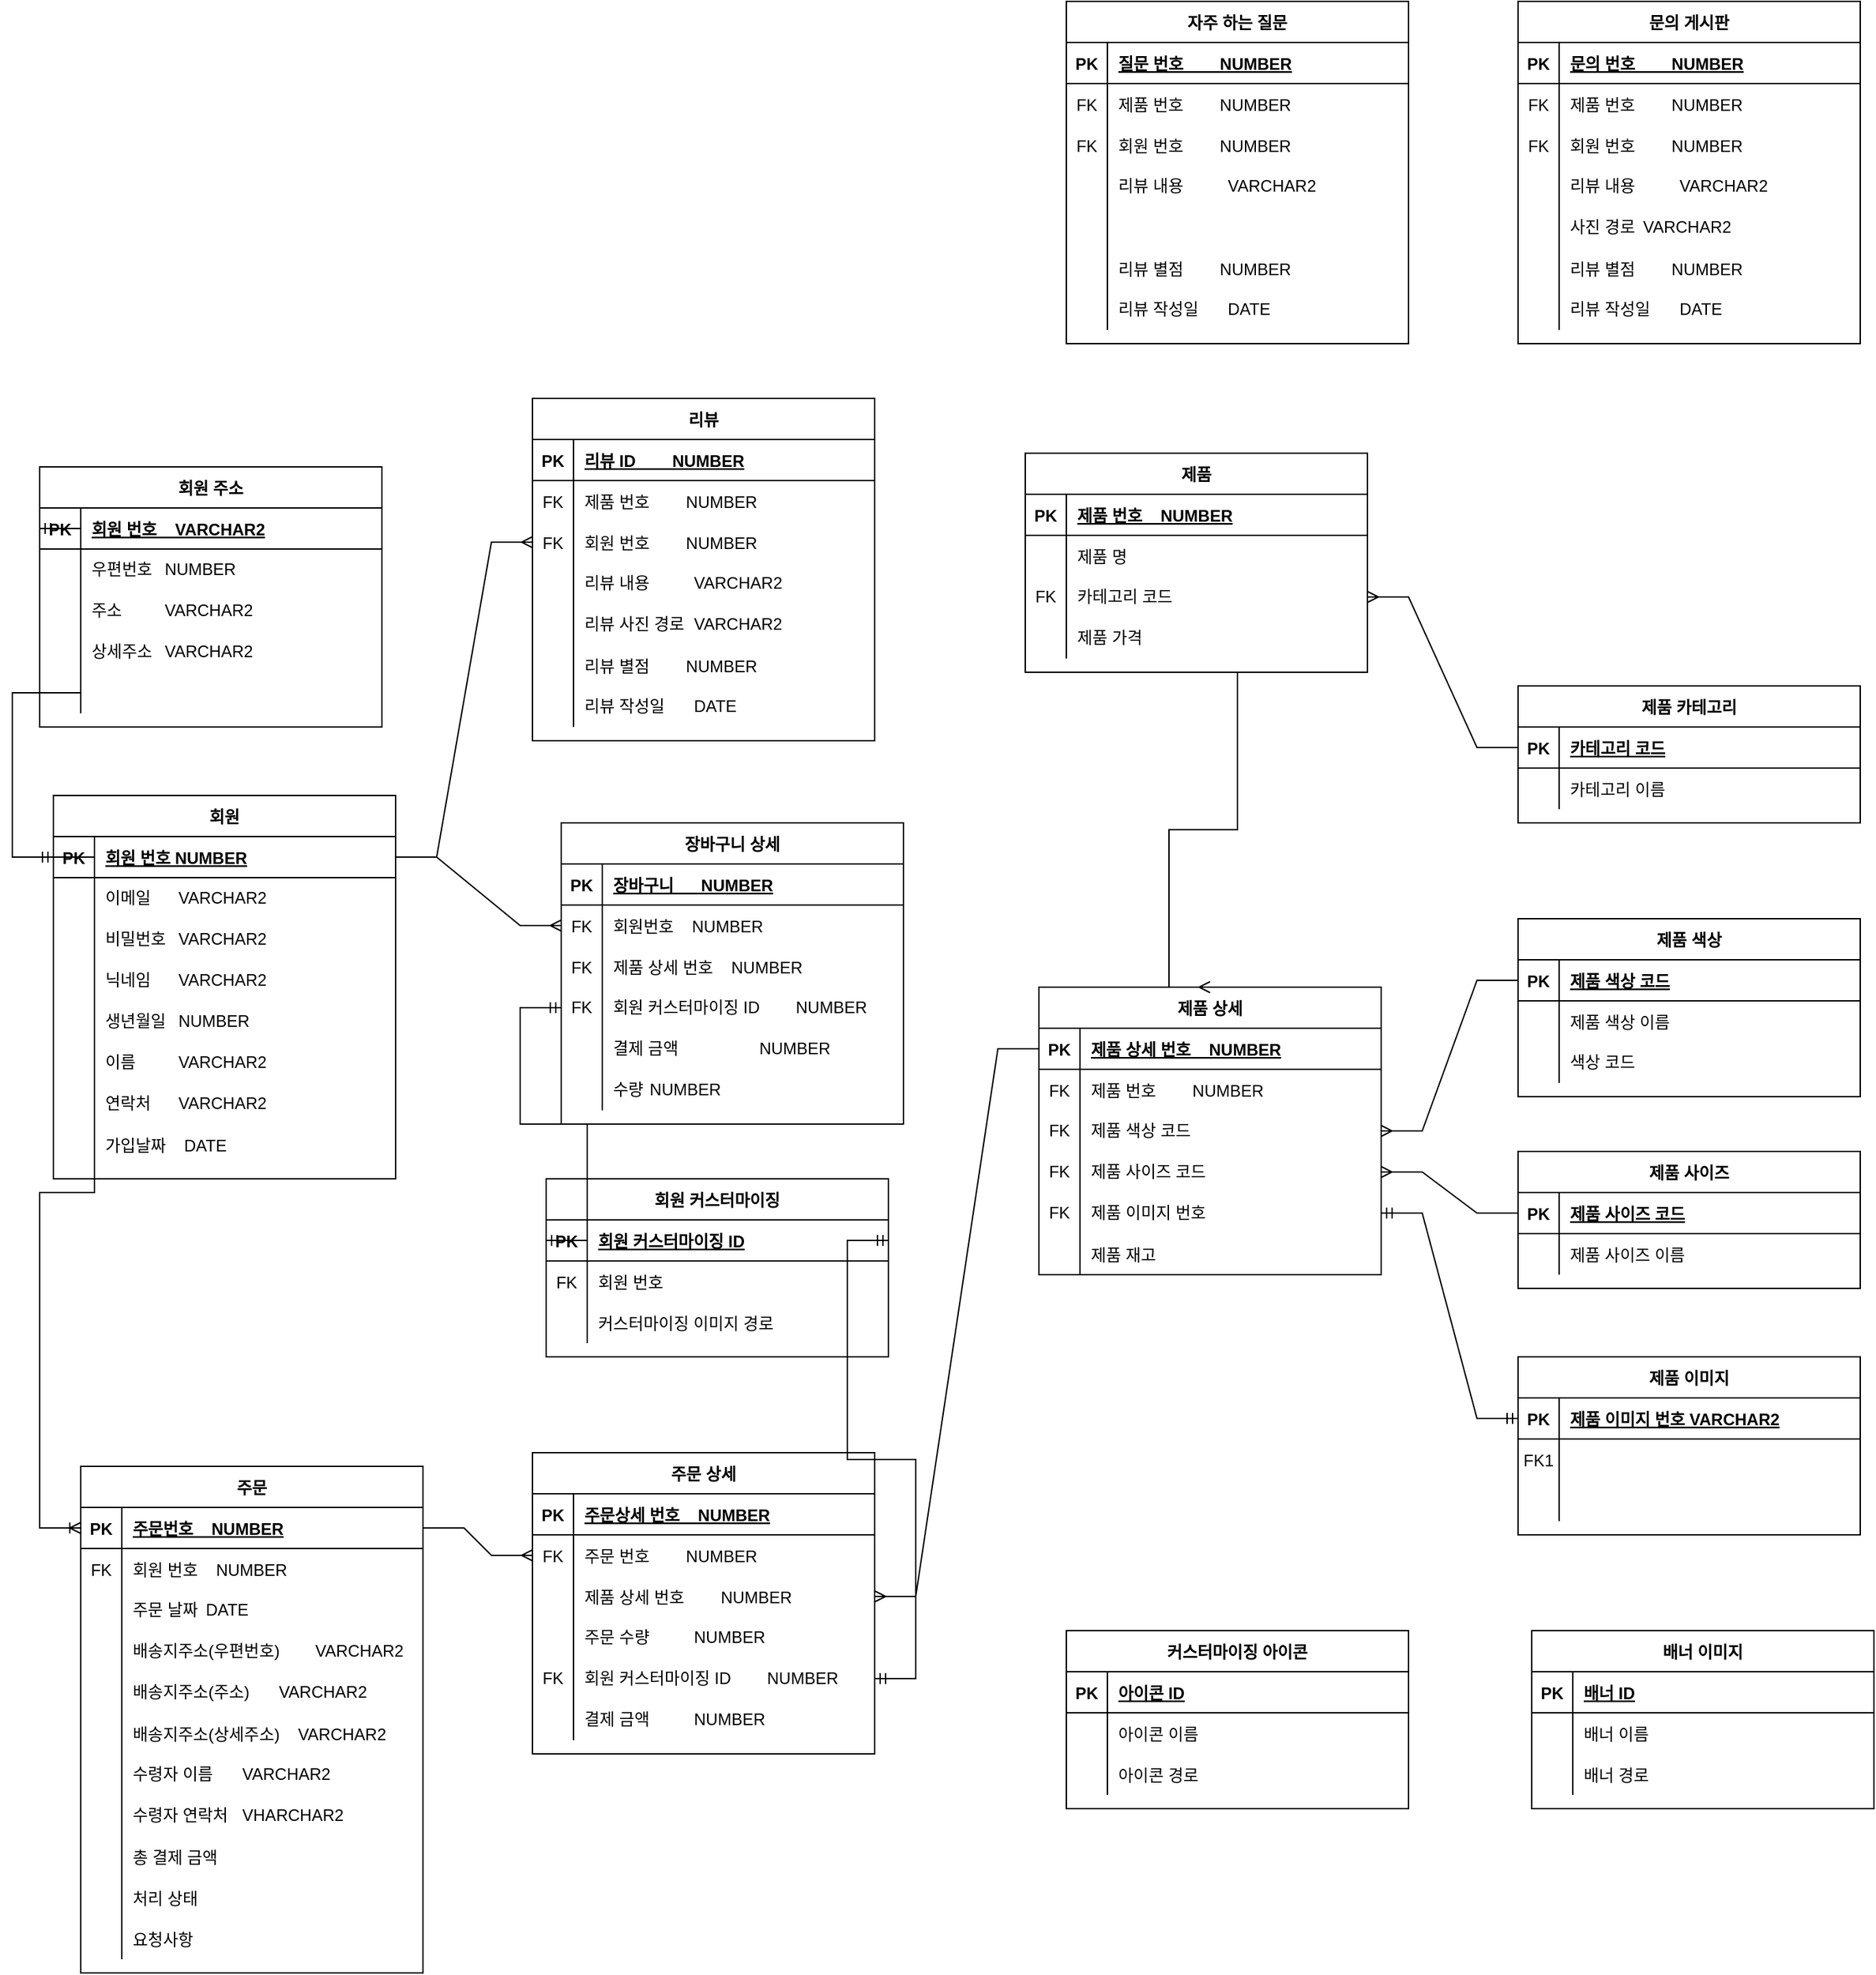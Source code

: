 <mxfile version="20.8.19" type="device"><diagram id="R2lEEEUBdFMjLlhIrx00" name="Page-1"><mxGraphModel dx="1674" dy="1898" grid="1" gridSize="10" guides="1" tooltips="1" connect="1" arrows="1" fold="1" page="1" pageScale="1" pageWidth="850" pageHeight="1100" math="0" shadow="0" extFonts="Permanent Marker^https://fonts.googleapis.com/css?family=Permanent+Marker"><root><mxCell id="0"/><mxCell id="1" parent="0"/><mxCell id="C-vyLk0tnHw3VtMMgP7b-2" value="제품" style="shape=table;startSize=30;container=1;collapsible=1;childLayout=tableLayout;fixedRows=1;rowLines=0;fontStyle=1;align=center;resizeLast=1;" parent="1" vertex="1"><mxGeometry x="750" y="50" width="250" height="160" as="geometry"/></mxCell><mxCell id="C-vyLk0tnHw3VtMMgP7b-3" value="" style="shape=partialRectangle;collapsible=0;dropTarget=0;pointerEvents=0;fillColor=none;points=[[0,0.5],[1,0.5]];portConstraint=eastwest;top=0;left=0;right=0;bottom=1;" parent="C-vyLk0tnHw3VtMMgP7b-2" vertex="1"><mxGeometry y="30" width="250" height="30" as="geometry"/></mxCell><mxCell id="C-vyLk0tnHw3VtMMgP7b-4" value="PK" style="shape=partialRectangle;overflow=hidden;connectable=0;fillColor=none;top=0;left=0;bottom=0;right=0;fontStyle=1;" parent="C-vyLk0tnHw3VtMMgP7b-3" vertex="1"><mxGeometry width="30" height="30" as="geometry"><mxRectangle width="30" height="30" as="alternateBounds"/></mxGeometry></mxCell><mxCell id="C-vyLk0tnHw3VtMMgP7b-5" value="제품 번호    NUMBER" style="shape=partialRectangle;overflow=hidden;connectable=0;fillColor=none;top=0;left=0;bottom=0;right=0;align=left;spacingLeft=6;fontStyle=5;" parent="C-vyLk0tnHw3VtMMgP7b-3" vertex="1"><mxGeometry x="30" width="220" height="30" as="geometry"><mxRectangle width="220" height="30" as="alternateBounds"/></mxGeometry></mxCell><mxCell id="C-vyLk0tnHw3VtMMgP7b-6" value="" style="shape=partialRectangle;collapsible=0;dropTarget=0;pointerEvents=0;fillColor=none;points=[[0,0.5],[1,0.5]];portConstraint=eastwest;top=0;left=0;right=0;bottom=0;" parent="C-vyLk0tnHw3VtMMgP7b-2" vertex="1"><mxGeometry y="60" width="250" height="30" as="geometry"/></mxCell><mxCell id="C-vyLk0tnHw3VtMMgP7b-7" value="" style="shape=partialRectangle;overflow=hidden;connectable=0;fillColor=none;top=0;left=0;bottom=0;right=0;" parent="C-vyLk0tnHw3VtMMgP7b-6" vertex="1"><mxGeometry width="30" height="30" as="geometry"><mxRectangle width="30" height="30" as="alternateBounds"/></mxGeometry></mxCell><mxCell id="C-vyLk0tnHw3VtMMgP7b-8" value="제품 명" style="shape=partialRectangle;overflow=hidden;connectable=0;fillColor=none;top=0;left=0;bottom=0;right=0;align=left;spacingLeft=6;" parent="C-vyLk0tnHw3VtMMgP7b-6" vertex="1"><mxGeometry x="30" width="220" height="30" as="geometry"><mxRectangle width="220" height="30" as="alternateBounds"/></mxGeometry></mxCell><mxCell id="s7nPcb6B7xiJj76DVtH3-201" value="" style="shape=tableRow;horizontal=0;startSize=0;swimlaneHead=0;swimlaneBody=0;top=0;left=0;bottom=0;right=0;collapsible=0;dropTarget=0;fillColor=none;points=[[0,0.5],[1,0.5]];portConstraint=eastwest;" parent="C-vyLk0tnHw3VtMMgP7b-2" vertex="1"><mxGeometry y="90" width="250" height="30" as="geometry"/></mxCell><mxCell id="s7nPcb6B7xiJj76DVtH3-202" value="FK" style="shape=partialRectangle;html=1;whiteSpace=wrap;connectable=0;fillColor=none;top=0;left=0;bottom=0;right=0;overflow=hidden;pointerEvents=1;" parent="s7nPcb6B7xiJj76DVtH3-201" vertex="1"><mxGeometry width="30" height="30" as="geometry"><mxRectangle width="30" height="30" as="alternateBounds"/></mxGeometry></mxCell><mxCell id="s7nPcb6B7xiJj76DVtH3-203" value="카테고리 코드" style="shape=partialRectangle;html=1;whiteSpace=wrap;connectable=0;fillColor=none;top=0;left=0;bottom=0;right=0;align=left;spacingLeft=6;overflow=hidden;" parent="s7nPcb6B7xiJj76DVtH3-201" vertex="1"><mxGeometry x="30" width="220" height="30" as="geometry"><mxRectangle width="220" height="30" as="alternateBounds"/></mxGeometry></mxCell><mxCell id="s7nPcb6B7xiJj76DVtH3-198" value="" style="shape=tableRow;horizontal=0;startSize=0;swimlaneHead=0;swimlaneBody=0;top=0;left=0;bottom=0;right=0;collapsible=0;dropTarget=0;fillColor=none;points=[[0,0.5],[1,0.5]];portConstraint=eastwest;" parent="C-vyLk0tnHw3VtMMgP7b-2" vertex="1"><mxGeometry y="120" width="250" height="30" as="geometry"/></mxCell><mxCell id="s7nPcb6B7xiJj76DVtH3-199" value="" style="shape=partialRectangle;html=1;whiteSpace=wrap;connectable=0;fillColor=none;top=0;left=0;bottom=0;right=0;overflow=hidden;" parent="s7nPcb6B7xiJj76DVtH3-198" vertex="1"><mxGeometry width="30" height="30" as="geometry"><mxRectangle width="30" height="30" as="alternateBounds"/></mxGeometry></mxCell><mxCell id="s7nPcb6B7xiJj76DVtH3-200" value="제품 가격" style="shape=partialRectangle;html=1;whiteSpace=wrap;connectable=0;fillColor=none;top=0;left=0;bottom=0;right=0;align=left;spacingLeft=6;overflow=hidden;" parent="s7nPcb6B7xiJj76DVtH3-198" vertex="1"><mxGeometry x="30" width="220" height="30" as="geometry"><mxRectangle width="220" height="30" as="alternateBounds"/></mxGeometry></mxCell><mxCell id="C-vyLk0tnHw3VtMMgP7b-13" value="회원" style="shape=table;startSize=30;container=1;collapsible=1;childLayout=tableLayout;fixedRows=1;rowLines=0;fontStyle=1;align=center;resizeLast=1;" parent="1" vertex="1"><mxGeometry x="40" y="300" width="250" height="280" as="geometry"/></mxCell><mxCell id="C-vyLk0tnHw3VtMMgP7b-14" value="" style="shape=partialRectangle;collapsible=0;dropTarget=0;pointerEvents=0;fillColor=none;points=[[0,0.5],[1,0.5]];portConstraint=eastwest;top=0;left=0;right=0;bottom=1;" parent="C-vyLk0tnHw3VtMMgP7b-13" vertex="1"><mxGeometry y="30" width="250" height="30" as="geometry"/></mxCell><mxCell id="C-vyLk0tnHw3VtMMgP7b-15" value="PK" style="shape=partialRectangle;overflow=hidden;connectable=0;fillColor=none;top=0;left=0;bottom=0;right=0;fontStyle=1;" parent="C-vyLk0tnHw3VtMMgP7b-14" vertex="1"><mxGeometry width="30" height="30" as="geometry"><mxRectangle width="30" height="30" as="alternateBounds"/></mxGeometry></mxCell><mxCell id="C-vyLk0tnHw3VtMMgP7b-16" value="회원 번호 NUMBER" style="shape=partialRectangle;overflow=hidden;connectable=0;fillColor=none;top=0;left=0;bottom=0;right=0;align=left;spacingLeft=6;fontStyle=5;" parent="C-vyLk0tnHw3VtMMgP7b-14" vertex="1"><mxGeometry x="30" width="220" height="30" as="geometry"><mxRectangle width="220" height="30" as="alternateBounds"/></mxGeometry></mxCell><mxCell id="s7nPcb6B7xiJj76DVtH3-137" value="" style="shape=tableRow;horizontal=0;startSize=0;swimlaneHead=0;swimlaneBody=0;top=0;left=0;bottom=0;right=0;collapsible=0;dropTarget=0;fillColor=none;points=[[0,0.5],[1,0.5]];portConstraint=eastwest;" parent="C-vyLk0tnHw3VtMMgP7b-13" vertex="1"><mxGeometry y="60" width="250" height="30" as="geometry"/></mxCell><mxCell id="s7nPcb6B7xiJj76DVtH3-138" value="" style="shape=partialRectangle;html=1;whiteSpace=wrap;connectable=0;fillColor=none;top=0;left=0;bottom=0;right=0;overflow=hidden;pointerEvents=1;" parent="s7nPcb6B7xiJj76DVtH3-137" vertex="1"><mxGeometry width="30" height="30" as="geometry"><mxRectangle width="30" height="30" as="alternateBounds"/></mxGeometry></mxCell><mxCell id="s7nPcb6B7xiJj76DVtH3-139" value="이메일&lt;span style=&quot;white-space: pre;&quot;&gt;&#9;&lt;/span&gt;VARCHAR2" style="shape=partialRectangle;html=1;whiteSpace=wrap;connectable=0;fillColor=none;top=0;left=0;bottom=0;right=0;align=left;spacingLeft=6;overflow=hidden;" parent="s7nPcb6B7xiJj76DVtH3-137" vertex="1"><mxGeometry x="30" width="220" height="30" as="geometry"><mxRectangle width="220" height="30" as="alternateBounds"/></mxGeometry></mxCell><mxCell id="s7nPcb6B7xiJj76DVtH3-146" value="" style="shape=tableRow;horizontal=0;startSize=0;swimlaneHead=0;swimlaneBody=0;top=0;left=0;bottom=0;right=0;collapsible=0;dropTarget=0;fillColor=none;points=[[0,0.5],[1,0.5]];portConstraint=eastwest;" parent="C-vyLk0tnHw3VtMMgP7b-13" vertex="1"><mxGeometry y="90" width="250" height="30" as="geometry"/></mxCell><mxCell id="s7nPcb6B7xiJj76DVtH3-147" value="" style="shape=partialRectangle;html=1;whiteSpace=wrap;connectable=0;fillColor=none;top=0;left=0;bottom=0;right=0;overflow=hidden;pointerEvents=1;" parent="s7nPcb6B7xiJj76DVtH3-146" vertex="1"><mxGeometry width="30" height="30" as="geometry"><mxRectangle width="30" height="30" as="alternateBounds"/></mxGeometry></mxCell><mxCell id="s7nPcb6B7xiJj76DVtH3-148" value="비밀번호&lt;span style=&quot;white-space: pre;&quot;&gt;&#9;&lt;/span&gt;VARCHAR2" style="shape=partialRectangle;html=1;whiteSpace=wrap;connectable=0;fillColor=none;top=0;left=0;bottom=0;right=0;align=left;spacingLeft=6;overflow=hidden;" parent="s7nPcb6B7xiJj76DVtH3-146" vertex="1"><mxGeometry x="30" width="220" height="30" as="geometry"><mxRectangle width="220" height="30" as="alternateBounds"/></mxGeometry></mxCell><mxCell id="s7nPcb6B7xiJj76DVtH3-143" value="" style="shape=tableRow;horizontal=0;startSize=0;swimlaneHead=0;swimlaneBody=0;top=0;left=0;bottom=0;right=0;collapsible=0;dropTarget=0;fillColor=none;points=[[0,0.5],[1,0.5]];portConstraint=eastwest;" parent="C-vyLk0tnHw3VtMMgP7b-13" vertex="1"><mxGeometry y="120" width="250" height="30" as="geometry"/></mxCell><mxCell id="s7nPcb6B7xiJj76DVtH3-144" value="" style="shape=partialRectangle;html=1;whiteSpace=wrap;connectable=0;fillColor=none;top=0;left=0;bottom=0;right=0;overflow=hidden;" parent="s7nPcb6B7xiJj76DVtH3-143" vertex="1"><mxGeometry width="30" height="30" as="geometry"><mxRectangle width="30" height="30" as="alternateBounds"/></mxGeometry></mxCell><mxCell id="s7nPcb6B7xiJj76DVtH3-145" value="닉네임&lt;span style=&quot;white-space: pre;&quot;&gt;&#9;&lt;/span&gt;VARCHAR2" style="shape=partialRectangle;html=1;whiteSpace=wrap;connectable=0;fillColor=none;top=0;left=0;bottom=0;right=0;align=left;spacingLeft=6;overflow=hidden;" parent="s7nPcb6B7xiJj76DVtH3-143" vertex="1"><mxGeometry x="30" width="220" height="30" as="geometry"><mxRectangle width="220" height="30" as="alternateBounds"/></mxGeometry></mxCell><mxCell id="s7nPcb6B7xiJj76DVtH3-140" value="" style="shape=tableRow;horizontal=0;startSize=0;swimlaneHead=0;swimlaneBody=0;top=0;left=0;bottom=0;right=0;collapsible=0;dropTarget=0;fillColor=none;points=[[0,0.5],[1,0.5]];portConstraint=eastwest;" parent="C-vyLk0tnHw3VtMMgP7b-13" vertex="1"><mxGeometry y="150" width="250" height="30" as="geometry"/></mxCell><mxCell id="s7nPcb6B7xiJj76DVtH3-141" value="" style="shape=partialRectangle;html=1;whiteSpace=wrap;connectable=0;fillColor=none;top=0;left=0;bottom=0;right=0;overflow=hidden;" parent="s7nPcb6B7xiJj76DVtH3-140" vertex="1"><mxGeometry width="30" height="30" as="geometry"><mxRectangle width="30" height="30" as="alternateBounds"/></mxGeometry></mxCell><mxCell id="s7nPcb6B7xiJj76DVtH3-142" value="생년월일&lt;span style=&quot;white-space: pre;&quot;&gt;&#9;&lt;/span&gt;NUMBER" style="shape=partialRectangle;html=1;whiteSpace=wrap;connectable=0;fillColor=none;top=0;left=0;bottom=0;right=0;align=left;spacingLeft=6;overflow=hidden;" parent="s7nPcb6B7xiJj76DVtH3-140" vertex="1"><mxGeometry x="30" width="220" height="30" as="geometry"><mxRectangle width="220" height="30" as="alternateBounds"/></mxGeometry></mxCell><mxCell id="s7nPcb6B7xiJj76DVtH3-134" value="" style="shape=tableRow;horizontal=0;startSize=0;swimlaneHead=0;swimlaneBody=0;top=0;left=0;bottom=0;right=0;collapsible=0;dropTarget=0;fillColor=none;points=[[0,0.5],[1,0.5]];portConstraint=eastwest;" parent="C-vyLk0tnHw3VtMMgP7b-13" vertex="1"><mxGeometry y="180" width="250" height="30" as="geometry"/></mxCell><mxCell id="s7nPcb6B7xiJj76DVtH3-135" value="" style="shape=partialRectangle;html=1;whiteSpace=wrap;connectable=0;fillColor=none;top=0;left=0;bottom=0;right=0;overflow=hidden;" parent="s7nPcb6B7xiJj76DVtH3-134" vertex="1"><mxGeometry width="30" height="30" as="geometry"><mxRectangle width="30" height="30" as="alternateBounds"/></mxGeometry></mxCell><mxCell id="s7nPcb6B7xiJj76DVtH3-136" value="이름&lt;span style=&quot;white-space: pre;&quot;&gt;&#9;&lt;/span&gt;&lt;span style=&quot;white-space: pre;&quot;&gt;&#9;&lt;/span&gt;VARCHAR2" style="shape=partialRectangle;html=1;whiteSpace=wrap;connectable=0;fillColor=none;top=0;left=0;bottom=0;right=0;align=left;spacingLeft=6;overflow=hidden;" parent="s7nPcb6B7xiJj76DVtH3-134" vertex="1"><mxGeometry x="30" width="220" height="30" as="geometry"><mxRectangle width="220" height="30" as="alternateBounds"/></mxGeometry></mxCell><mxCell id="s7nPcb6B7xiJj76DVtH3-131" value="" style="shape=tableRow;horizontal=0;startSize=0;swimlaneHead=0;swimlaneBody=0;top=0;left=0;bottom=0;right=0;collapsible=0;dropTarget=0;fillColor=none;points=[[0,0.5],[1,0.5]];portConstraint=eastwest;" parent="C-vyLk0tnHw3VtMMgP7b-13" vertex="1"><mxGeometry y="210" width="250" height="30" as="geometry"/></mxCell><mxCell id="s7nPcb6B7xiJj76DVtH3-132" value="" style="shape=partialRectangle;html=1;whiteSpace=wrap;connectable=0;fillColor=none;top=0;left=0;bottom=0;right=0;overflow=hidden;" parent="s7nPcb6B7xiJj76DVtH3-131" vertex="1"><mxGeometry width="30" height="30" as="geometry"><mxRectangle width="30" height="30" as="alternateBounds"/></mxGeometry></mxCell><mxCell id="s7nPcb6B7xiJj76DVtH3-133" value="연락처&lt;span style=&quot;white-space: pre;&quot;&gt;&#9;&lt;/span&gt;VARCHAR2" style="shape=partialRectangle;html=1;whiteSpace=wrap;connectable=0;fillColor=none;top=0;left=0;bottom=0;right=0;align=left;spacingLeft=6;overflow=hidden;" parent="s7nPcb6B7xiJj76DVtH3-131" vertex="1"><mxGeometry x="30" width="220" height="30" as="geometry"><mxRectangle width="220" height="30" as="alternateBounds"/></mxGeometry></mxCell><mxCell id="C-vyLk0tnHw3VtMMgP7b-20" value="" style="shape=partialRectangle;collapsible=0;dropTarget=0;pointerEvents=0;fillColor=none;points=[[0,0.5],[1,0.5]];portConstraint=eastwest;top=0;left=0;right=0;bottom=0;" parent="C-vyLk0tnHw3VtMMgP7b-13" vertex="1"><mxGeometry y="240" width="250" height="30" as="geometry"/></mxCell><mxCell id="C-vyLk0tnHw3VtMMgP7b-21" value="" style="shape=partialRectangle;overflow=hidden;connectable=0;fillColor=none;top=0;left=0;bottom=0;right=0;" parent="C-vyLk0tnHw3VtMMgP7b-20" vertex="1"><mxGeometry width="30" height="30" as="geometry"><mxRectangle width="30" height="30" as="alternateBounds"/></mxGeometry></mxCell><mxCell id="C-vyLk0tnHw3VtMMgP7b-22" value="가입날짜    DATE" style="shape=partialRectangle;overflow=hidden;connectable=0;fillColor=none;top=0;left=0;bottom=0;right=0;align=left;spacingLeft=6;" parent="C-vyLk0tnHw3VtMMgP7b-20" vertex="1"><mxGeometry x="30" width="220" height="30" as="geometry"><mxRectangle width="220" height="30" as="alternateBounds"/></mxGeometry></mxCell><mxCell id="C-vyLk0tnHw3VtMMgP7b-23" value="회원 주소" style="shape=table;startSize=30;container=1;collapsible=1;childLayout=tableLayout;fixedRows=1;rowLines=0;fontStyle=1;align=center;resizeLast=1;" parent="1" vertex="1"><mxGeometry x="30" y="60" width="250" height="190" as="geometry"/></mxCell><mxCell id="C-vyLk0tnHw3VtMMgP7b-24" value="" style="shape=partialRectangle;collapsible=0;dropTarget=0;pointerEvents=0;fillColor=none;points=[[0,0.5],[1,0.5]];portConstraint=eastwest;top=0;left=0;right=0;bottom=1;" parent="C-vyLk0tnHw3VtMMgP7b-23" vertex="1"><mxGeometry y="30" width="250" height="30" as="geometry"/></mxCell><mxCell id="C-vyLk0tnHw3VtMMgP7b-25" value="PK" style="shape=partialRectangle;overflow=hidden;connectable=0;fillColor=none;top=0;left=0;bottom=0;right=0;fontStyle=1;" parent="C-vyLk0tnHw3VtMMgP7b-24" vertex="1"><mxGeometry width="30" height="30" as="geometry"><mxRectangle width="30" height="30" as="alternateBounds"/></mxGeometry></mxCell><mxCell id="C-vyLk0tnHw3VtMMgP7b-26" value="회원 번호    VARCHAR2" style="shape=partialRectangle;overflow=hidden;connectable=0;fillColor=none;top=0;left=0;bottom=0;right=0;align=left;spacingLeft=6;fontStyle=5;" parent="C-vyLk0tnHw3VtMMgP7b-24" vertex="1"><mxGeometry x="30" width="220" height="30" as="geometry"><mxRectangle width="220" height="30" as="alternateBounds"/></mxGeometry></mxCell><mxCell id="s7nPcb6B7xiJj76DVtH3-111" value="" style="shape=tableRow;horizontal=0;startSize=0;swimlaneHead=0;swimlaneBody=0;top=0;left=0;bottom=0;right=0;collapsible=0;dropTarget=0;fillColor=none;points=[[0,0.5],[1,0.5]];portConstraint=eastwest;" parent="C-vyLk0tnHw3VtMMgP7b-23" vertex="1"><mxGeometry y="60" width="250" height="30" as="geometry"/></mxCell><mxCell id="s7nPcb6B7xiJj76DVtH3-112" value="" style="shape=partialRectangle;html=1;whiteSpace=wrap;connectable=0;fillColor=none;top=0;left=0;bottom=0;right=0;overflow=hidden;pointerEvents=1;" parent="s7nPcb6B7xiJj76DVtH3-111" vertex="1"><mxGeometry width="30" height="30" as="geometry"><mxRectangle width="30" height="30" as="alternateBounds"/></mxGeometry></mxCell><mxCell id="s7nPcb6B7xiJj76DVtH3-113" value="우편번호&lt;span style=&quot;white-space: pre;&quot;&gt;&#9;&lt;/span&gt;NUMBER" style="shape=partialRectangle;html=1;whiteSpace=wrap;connectable=0;fillColor=none;top=0;left=0;bottom=0;right=0;align=left;spacingLeft=6;overflow=hidden;" parent="s7nPcb6B7xiJj76DVtH3-111" vertex="1"><mxGeometry x="30" width="220" height="30" as="geometry"><mxRectangle width="220" height="30" as="alternateBounds"/></mxGeometry></mxCell><mxCell id="s7nPcb6B7xiJj76DVtH3-108" value="" style="shape=tableRow;horizontal=0;startSize=0;swimlaneHead=0;swimlaneBody=0;top=0;left=0;bottom=0;right=0;collapsible=0;dropTarget=0;fillColor=none;points=[[0,0.5],[1,0.5]];portConstraint=eastwest;" parent="C-vyLk0tnHw3VtMMgP7b-23" vertex="1"><mxGeometry y="90" width="250" height="30" as="geometry"/></mxCell><mxCell id="s7nPcb6B7xiJj76DVtH3-109" value="" style="shape=partialRectangle;html=1;whiteSpace=wrap;connectable=0;fillColor=none;top=0;left=0;bottom=0;right=0;overflow=hidden;" parent="s7nPcb6B7xiJj76DVtH3-108" vertex="1"><mxGeometry width="30" height="30" as="geometry"><mxRectangle width="30" height="30" as="alternateBounds"/></mxGeometry></mxCell><mxCell id="s7nPcb6B7xiJj76DVtH3-110" value="주소&lt;span style=&quot;white-space: pre;&quot;&gt;&#9;&lt;/span&gt;&lt;span style=&quot;white-space: pre;&quot;&gt;&#9;&lt;/span&gt;VARCHAR2" style="shape=partialRectangle;html=1;whiteSpace=wrap;connectable=0;fillColor=none;top=0;left=0;bottom=0;right=0;align=left;spacingLeft=6;overflow=hidden;" parent="s7nPcb6B7xiJj76DVtH3-108" vertex="1"><mxGeometry x="30" width="220" height="30" as="geometry"><mxRectangle width="220" height="30" as="alternateBounds"/></mxGeometry></mxCell><mxCell id="s7nPcb6B7xiJj76DVtH3-105" value="" style="shape=tableRow;horizontal=0;startSize=0;swimlaneHead=0;swimlaneBody=0;top=0;left=0;bottom=0;right=0;collapsible=0;dropTarget=0;fillColor=none;points=[[0,0.5],[1,0.5]];portConstraint=eastwest;" parent="C-vyLk0tnHw3VtMMgP7b-23" vertex="1"><mxGeometry y="120" width="250" height="30" as="geometry"/></mxCell><mxCell id="s7nPcb6B7xiJj76DVtH3-106" value="" style="shape=partialRectangle;html=1;whiteSpace=wrap;connectable=0;fillColor=none;top=0;left=0;bottom=0;right=0;overflow=hidden;" parent="s7nPcb6B7xiJj76DVtH3-105" vertex="1"><mxGeometry width="30" height="30" as="geometry"><mxRectangle width="30" height="30" as="alternateBounds"/></mxGeometry></mxCell><mxCell id="s7nPcb6B7xiJj76DVtH3-107" value="상세주소&lt;span style=&quot;white-space: pre;&quot;&gt;&#9;&lt;/span&gt;VARCHAR2" style="shape=partialRectangle;html=1;whiteSpace=wrap;connectable=0;fillColor=none;top=0;left=0;bottom=0;right=0;align=left;spacingLeft=6;overflow=hidden;" parent="s7nPcb6B7xiJj76DVtH3-105" vertex="1"><mxGeometry x="30" width="220" height="30" as="geometry"><mxRectangle width="220" height="30" as="alternateBounds"/></mxGeometry></mxCell><mxCell id="0toTROoxUyS47SzGEXKf-58" value="" style="shape=tableRow;horizontal=0;startSize=0;swimlaneHead=0;swimlaneBody=0;fillColor=none;collapsible=0;dropTarget=0;points=[[0,0.5],[1,0.5]];portConstraint=eastwest;top=0;left=0;right=0;bottom=0;" vertex="1" parent="C-vyLk0tnHw3VtMMgP7b-23"><mxGeometry y="150" width="250" height="30" as="geometry"/></mxCell><mxCell id="0toTROoxUyS47SzGEXKf-59" value="" style="shape=partialRectangle;connectable=0;fillColor=none;top=0;left=0;bottom=0;right=0;editable=1;overflow=hidden;" vertex="1" parent="0toTROoxUyS47SzGEXKf-58"><mxGeometry width="30" height="30" as="geometry"><mxRectangle width="30" height="30" as="alternateBounds"/></mxGeometry></mxCell><mxCell id="0toTROoxUyS47SzGEXKf-60" value="" style="shape=partialRectangle;connectable=0;fillColor=none;top=0;left=0;bottom=0;right=0;align=left;spacingLeft=6;overflow=hidden;" vertex="1" parent="0toTROoxUyS47SzGEXKf-58"><mxGeometry x="30" width="220" height="30" as="geometry"><mxRectangle width="220" height="30" as="alternateBounds"/></mxGeometry></mxCell><mxCell id="s7nPcb6B7xiJj76DVtH3-1" value="주문 상세" style="shape=table;startSize=30;container=1;collapsible=1;childLayout=tableLayout;fixedRows=1;rowLines=0;fontStyle=1;align=center;resizeLast=1;" parent="1" vertex="1"><mxGeometry x="390" y="780" width="250" height="220" as="geometry"/></mxCell><mxCell id="s7nPcb6B7xiJj76DVtH3-2" value="" style="shape=partialRectangle;collapsible=0;dropTarget=0;pointerEvents=0;fillColor=none;points=[[0,0.5],[1,0.5]];portConstraint=eastwest;top=0;left=0;right=0;bottom=1;" parent="s7nPcb6B7xiJj76DVtH3-1" vertex="1"><mxGeometry y="30" width="250" height="30" as="geometry"/></mxCell><mxCell id="s7nPcb6B7xiJj76DVtH3-3" value="PK" style="shape=partialRectangle;overflow=hidden;connectable=0;fillColor=none;top=0;left=0;bottom=0;right=0;fontStyle=1;" parent="s7nPcb6B7xiJj76DVtH3-2" vertex="1"><mxGeometry width="30" height="30" as="geometry"><mxRectangle width="30" height="30" as="alternateBounds"/></mxGeometry></mxCell><mxCell id="s7nPcb6B7xiJj76DVtH3-4" value="주문상세 번호    NUMBER" style="shape=partialRectangle;overflow=hidden;connectable=0;fillColor=none;top=0;left=0;bottom=0;right=0;align=left;spacingLeft=6;fontStyle=5;" parent="s7nPcb6B7xiJj76DVtH3-2" vertex="1"><mxGeometry x="30" width="220" height="30" as="geometry"><mxRectangle width="220" height="30" as="alternateBounds"/></mxGeometry></mxCell><mxCell id="s7nPcb6B7xiJj76DVtH3-5" value="" style="shape=partialRectangle;collapsible=0;dropTarget=0;pointerEvents=0;fillColor=none;points=[[0,0.5],[1,0.5]];portConstraint=eastwest;top=0;left=0;right=0;bottom=0;" parent="s7nPcb6B7xiJj76DVtH3-1" vertex="1"><mxGeometry y="60" width="250" height="30" as="geometry"/></mxCell><mxCell id="s7nPcb6B7xiJj76DVtH3-6" value="FK" style="shape=partialRectangle;overflow=hidden;connectable=0;fillColor=none;top=0;left=0;bottom=0;right=0;" parent="s7nPcb6B7xiJj76DVtH3-5" vertex="1"><mxGeometry width="30" height="30" as="geometry"><mxRectangle width="30" height="30" as="alternateBounds"/></mxGeometry></mxCell><mxCell id="s7nPcb6B7xiJj76DVtH3-7" value="주문 번호        NUMBER" style="shape=partialRectangle;overflow=hidden;connectable=0;fillColor=none;top=0;left=0;bottom=0;right=0;align=left;spacingLeft=6;" parent="s7nPcb6B7xiJj76DVtH3-5" vertex="1"><mxGeometry x="30" width="220" height="30" as="geometry"><mxRectangle width="220" height="30" as="alternateBounds"/></mxGeometry></mxCell><mxCell id="s7nPcb6B7xiJj76DVtH3-8" value="" style="shape=partialRectangle;collapsible=0;dropTarget=0;pointerEvents=0;fillColor=none;points=[[0,0.5],[1,0.5]];portConstraint=eastwest;top=0;left=0;right=0;bottom=0;" parent="s7nPcb6B7xiJj76DVtH3-1" vertex="1"><mxGeometry y="90" width="250" height="30" as="geometry"/></mxCell><mxCell id="s7nPcb6B7xiJj76DVtH3-9" value="" style="shape=partialRectangle;overflow=hidden;connectable=0;fillColor=none;top=0;left=0;bottom=0;right=0;" parent="s7nPcb6B7xiJj76DVtH3-8" vertex="1"><mxGeometry width="30" height="30" as="geometry"><mxRectangle width="30" height="30" as="alternateBounds"/></mxGeometry></mxCell><mxCell id="s7nPcb6B7xiJj76DVtH3-10" value="제품 상세 번호        NUMBER" style="shape=partialRectangle;overflow=hidden;connectable=0;fillColor=none;top=0;left=0;bottom=0;right=0;align=left;spacingLeft=6;" parent="s7nPcb6B7xiJj76DVtH3-8" vertex="1"><mxGeometry x="30" width="220" height="30" as="geometry"><mxRectangle width="220" height="30" as="alternateBounds"/></mxGeometry></mxCell><mxCell id="s7nPcb6B7xiJj76DVtH3-191" value="" style="shape=tableRow;horizontal=0;startSize=0;swimlaneHead=0;swimlaneBody=0;top=0;left=0;bottom=0;right=0;collapsible=0;dropTarget=0;fillColor=none;points=[[0,0.5],[1,0.5]];portConstraint=eastwest;" parent="s7nPcb6B7xiJj76DVtH3-1" vertex="1"><mxGeometry y="120" width="250" height="30" as="geometry"/></mxCell><mxCell id="s7nPcb6B7xiJj76DVtH3-192" value="" style="shape=partialRectangle;html=1;whiteSpace=wrap;connectable=0;fillColor=none;top=0;left=0;bottom=0;right=0;overflow=hidden;pointerEvents=1;" parent="s7nPcb6B7xiJj76DVtH3-191" vertex="1"><mxGeometry width="30" height="30" as="geometry"><mxRectangle width="30" height="30" as="alternateBounds"/></mxGeometry></mxCell><mxCell id="s7nPcb6B7xiJj76DVtH3-193" value="주문 수량&lt;span style=&quot;white-space: pre;&quot;&gt;&#9;&lt;/span&gt;&lt;span style=&quot;white-space: pre;&quot;&gt;&#9;&lt;/span&gt;NUMBER&lt;span style=&quot;white-space: pre;&quot;&gt;&lt;/span&gt;" style="shape=partialRectangle;html=1;whiteSpace=wrap;connectable=0;fillColor=none;top=0;left=0;bottom=0;right=0;align=left;spacingLeft=6;overflow=hidden;" parent="s7nPcb6B7xiJj76DVtH3-191" vertex="1"><mxGeometry x="30" width="220" height="30" as="geometry"><mxRectangle width="220" height="30" as="alternateBounds"/></mxGeometry></mxCell><mxCell id="s7nPcb6B7xiJj76DVtH3-188" value="" style="shape=tableRow;horizontal=0;startSize=0;swimlaneHead=0;swimlaneBody=0;top=0;left=0;bottom=0;right=0;collapsible=0;dropTarget=0;fillColor=none;points=[[0,0.5],[1,0.5]];portConstraint=eastwest;" parent="s7nPcb6B7xiJj76DVtH3-1" vertex="1"><mxGeometry y="150" width="250" height="30" as="geometry"/></mxCell><mxCell id="s7nPcb6B7xiJj76DVtH3-189" value="FK" style="shape=partialRectangle;html=1;whiteSpace=wrap;connectable=0;fillColor=none;top=0;left=0;bottom=0;right=0;overflow=hidden;" parent="s7nPcb6B7xiJj76DVtH3-188" vertex="1"><mxGeometry width="30" height="30" as="geometry"><mxRectangle width="30" height="30" as="alternateBounds"/></mxGeometry></mxCell><mxCell id="s7nPcb6B7xiJj76DVtH3-190" value="회원 커스터마이징 ID&lt;span style=&quot;white-space: pre;&quot;&gt;&#9;&lt;/span&gt;NUMBER" style="shape=partialRectangle;html=1;whiteSpace=wrap;connectable=0;fillColor=none;top=0;left=0;bottom=0;right=0;align=left;spacingLeft=6;overflow=hidden;" parent="s7nPcb6B7xiJj76DVtH3-188" vertex="1"><mxGeometry x="30" width="220" height="30" as="geometry"><mxRectangle width="220" height="30" as="alternateBounds"/></mxGeometry></mxCell><mxCell id="s7nPcb6B7xiJj76DVtH3-185" value="" style="shape=tableRow;horizontal=0;startSize=0;swimlaneHead=0;swimlaneBody=0;top=0;left=0;bottom=0;right=0;collapsible=0;dropTarget=0;fillColor=none;points=[[0,0.5],[1,0.5]];portConstraint=eastwest;" parent="s7nPcb6B7xiJj76DVtH3-1" vertex="1"><mxGeometry y="180" width="250" height="30" as="geometry"/></mxCell><mxCell id="s7nPcb6B7xiJj76DVtH3-186" value="" style="shape=partialRectangle;html=1;whiteSpace=wrap;connectable=0;fillColor=none;top=0;left=0;bottom=0;right=0;overflow=hidden;" parent="s7nPcb6B7xiJj76DVtH3-185" vertex="1"><mxGeometry width="30" height="30" as="geometry"><mxRectangle width="30" height="30" as="alternateBounds"/></mxGeometry></mxCell><mxCell id="s7nPcb6B7xiJj76DVtH3-187" value="결제 금액&lt;span style=&quot;white-space: pre;&quot;&gt;&#9;&lt;/span&gt;&lt;span style=&quot;white-space: pre;&quot;&gt;&#9;&lt;/span&gt;NUMBER" style="shape=partialRectangle;html=1;whiteSpace=wrap;connectable=0;fillColor=none;top=0;left=0;bottom=0;right=0;align=left;spacingLeft=6;overflow=hidden;" parent="s7nPcb6B7xiJj76DVtH3-185" vertex="1"><mxGeometry x="30" width="220" height="30" as="geometry"><mxRectangle width="220" height="30" as="alternateBounds"/></mxGeometry></mxCell><mxCell id="s7nPcb6B7xiJj76DVtH3-11" value="주문" style="shape=table;startSize=30;container=1;collapsible=1;childLayout=tableLayout;fixedRows=1;rowLines=0;fontStyle=1;align=center;resizeLast=1;" parent="1" vertex="1"><mxGeometry x="60" y="790" width="250" height="370" as="geometry"/></mxCell><mxCell id="s7nPcb6B7xiJj76DVtH3-12" value="" style="shape=partialRectangle;collapsible=0;dropTarget=0;pointerEvents=0;fillColor=none;points=[[0,0.5],[1,0.5]];portConstraint=eastwest;top=0;left=0;right=0;bottom=1;" parent="s7nPcb6B7xiJj76DVtH3-11" vertex="1"><mxGeometry y="30" width="250" height="30" as="geometry"/></mxCell><mxCell id="s7nPcb6B7xiJj76DVtH3-13" value="PK" style="shape=partialRectangle;overflow=hidden;connectable=0;fillColor=none;top=0;left=0;bottom=0;right=0;fontStyle=1;" parent="s7nPcb6B7xiJj76DVtH3-12" vertex="1"><mxGeometry width="30" height="30" as="geometry"><mxRectangle width="30" height="30" as="alternateBounds"/></mxGeometry></mxCell><mxCell id="s7nPcb6B7xiJj76DVtH3-14" value="주문번호    NUMBER" style="shape=partialRectangle;overflow=hidden;connectable=0;fillColor=none;top=0;left=0;bottom=0;right=0;align=left;spacingLeft=6;fontStyle=5;" parent="s7nPcb6B7xiJj76DVtH3-12" vertex="1"><mxGeometry x="30" width="220" height="30" as="geometry"><mxRectangle width="220" height="30" as="alternateBounds"/></mxGeometry></mxCell><mxCell id="s7nPcb6B7xiJj76DVtH3-15" value="" style="shape=partialRectangle;collapsible=0;dropTarget=0;pointerEvents=0;fillColor=none;points=[[0,0.5],[1,0.5]];portConstraint=eastwest;top=0;left=0;right=0;bottom=0;" parent="s7nPcb6B7xiJj76DVtH3-11" vertex="1"><mxGeometry y="60" width="250" height="30" as="geometry"/></mxCell><mxCell id="s7nPcb6B7xiJj76DVtH3-16" value="FK" style="shape=partialRectangle;overflow=hidden;connectable=0;fillColor=none;top=0;left=0;bottom=0;right=0;" parent="s7nPcb6B7xiJj76DVtH3-15" vertex="1"><mxGeometry width="30" height="30" as="geometry"><mxRectangle width="30" height="30" as="alternateBounds"/></mxGeometry></mxCell><mxCell id="s7nPcb6B7xiJj76DVtH3-17" value="회원 번호    NUMBER" style="shape=partialRectangle;overflow=hidden;connectable=0;fillColor=none;top=0;left=0;bottom=0;right=0;align=left;spacingLeft=6;" parent="s7nPcb6B7xiJj76DVtH3-15" vertex="1"><mxGeometry x="30" width="220" height="30" as="geometry"><mxRectangle width="220" height="30" as="alternateBounds"/></mxGeometry></mxCell><mxCell id="s7nPcb6B7xiJj76DVtH3-155" value="" style="shape=tableRow;horizontal=0;startSize=0;swimlaneHead=0;swimlaneBody=0;top=0;left=0;bottom=0;right=0;collapsible=0;dropTarget=0;fillColor=none;points=[[0,0.5],[1,0.5]];portConstraint=eastwest;" parent="s7nPcb6B7xiJj76DVtH3-11" vertex="1"><mxGeometry y="90" width="250" height="30" as="geometry"/></mxCell><mxCell id="s7nPcb6B7xiJj76DVtH3-156" value="" style="shape=partialRectangle;html=1;whiteSpace=wrap;connectable=0;fillColor=none;top=0;left=0;bottom=0;right=0;overflow=hidden;pointerEvents=1;" parent="s7nPcb6B7xiJj76DVtH3-155" vertex="1"><mxGeometry width="30" height="30" as="geometry"><mxRectangle width="30" height="30" as="alternateBounds"/></mxGeometry></mxCell><mxCell id="s7nPcb6B7xiJj76DVtH3-157" value="주문 날짜&lt;span style=&quot;white-space: pre;&quot;&gt;&#9;&lt;/span&gt;DATE" style="shape=partialRectangle;html=1;whiteSpace=wrap;connectable=0;fillColor=none;top=0;left=0;bottom=0;right=0;align=left;spacingLeft=6;overflow=hidden;" parent="s7nPcb6B7xiJj76DVtH3-155" vertex="1"><mxGeometry x="30" width="220" height="30" as="geometry"><mxRectangle width="220" height="30" as="alternateBounds"/></mxGeometry></mxCell><mxCell id="s7nPcb6B7xiJj76DVtH3-152" value="" style="shape=tableRow;horizontal=0;startSize=0;swimlaneHead=0;swimlaneBody=0;top=0;left=0;bottom=0;right=0;collapsible=0;dropTarget=0;fillColor=none;points=[[0,0.5],[1,0.5]];portConstraint=eastwest;" parent="s7nPcb6B7xiJj76DVtH3-11" vertex="1"><mxGeometry y="120" width="250" height="30" as="geometry"/></mxCell><mxCell id="s7nPcb6B7xiJj76DVtH3-153" value="" style="shape=partialRectangle;html=1;whiteSpace=wrap;connectable=0;fillColor=none;top=0;left=0;bottom=0;right=0;overflow=hidden;" parent="s7nPcb6B7xiJj76DVtH3-152" vertex="1"><mxGeometry width="30" height="30" as="geometry"><mxRectangle width="30" height="30" as="alternateBounds"/></mxGeometry></mxCell><mxCell id="s7nPcb6B7xiJj76DVtH3-154" value="배송지주소(우편번호)&lt;span style=&quot;white-space: pre;&quot;&gt;&#9;&lt;/span&gt;VARCHAR2" style="shape=partialRectangle;html=1;whiteSpace=wrap;connectable=0;fillColor=none;top=0;left=0;bottom=0;right=0;align=left;spacingLeft=6;overflow=hidden;" parent="s7nPcb6B7xiJj76DVtH3-152" vertex="1"><mxGeometry x="30" width="220" height="30" as="geometry"><mxRectangle width="220" height="30" as="alternateBounds"/></mxGeometry></mxCell><mxCell id="s7nPcb6B7xiJj76DVtH3-149" value="" style="shape=tableRow;horizontal=0;startSize=0;swimlaneHead=0;swimlaneBody=0;top=0;left=0;bottom=0;right=0;collapsible=0;dropTarget=0;fillColor=none;points=[[0,0.5],[1,0.5]];portConstraint=eastwest;" parent="s7nPcb6B7xiJj76DVtH3-11" vertex="1"><mxGeometry y="150" width="250" height="30" as="geometry"/></mxCell><mxCell id="s7nPcb6B7xiJj76DVtH3-150" value="" style="shape=partialRectangle;html=1;whiteSpace=wrap;connectable=0;fillColor=none;top=0;left=0;bottom=0;right=0;overflow=hidden;" parent="s7nPcb6B7xiJj76DVtH3-149" vertex="1"><mxGeometry width="30" height="30" as="geometry"><mxRectangle width="30" height="30" as="alternateBounds"/></mxGeometry></mxCell><mxCell id="s7nPcb6B7xiJj76DVtH3-151" value="배송지주소(주소)&lt;span style=&quot;white-space: pre;&quot;&gt;&#9;&lt;/span&gt;VARCHAR2" style="shape=partialRectangle;html=1;whiteSpace=wrap;connectable=0;fillColor=none;top=0;left=0;bottom=0;right=0;align=left;spacingLeft=6;overflow=hidden;" parent="s7nPcb6B7xiJj76DVtH3-149" vertex="1"><mxGeometry x="30" width="220" height="30" as="geometry"><mxRectangle width="220" height="30" as="alternateBounds"/></mxGeometry></mxCell><mxCell id="s7nPcb6B7xiJj76DVtH3-18" value="" style="shape=partialRectangle;collapsible=0;dropTarget=0;pointerEvents=0;fillColor=none;points=[[0,0.5],[1,0.5]];portConstraint=eastwest;top=0;left=0;right=0;bottom=0;" parent="s7nPcb6B7xiJj76DVtH3-11" vertex="1"><mxGeometry y="180" width="250" height="30" as="geometry"/></mxCell><mxCell id="s7nPcb6B7xiJj76DVtH3-19" value="" style="shape=partialRectangle;overflow=hidden;connectable=0;fillColor=none;top=0;left=0;bottom=0;right=0;" parent="s7nPcb6B7xiJj76DVtH3-18" vertex="1"><mxGeometry width="30" height="30" as="geometry"><mxRectangle width="30" height="30" as="alternateBounds"/></mxGeometry></mxCell><mxCell id="s7nPcb6B7xiJj76DVtH3-20" value="배송지주소(상세주소)    VARCHAR2" style="shape=partialRectangle;overflow=hidden;connectable=0;fillColor=none;top=0;left=0;bottom=0;right=0;align=left;spacingLeft=6;" parent="s7nPcb6B7xiJj76DVtH3-18" vertex="1"><mxGeometry x="30" width="220" height="30" as="geometry"><mxRectangle width="220" height="30" as="alternateBounds"/></mxGeometry></mxCell><mxCell id="s7nPcb6B7xiJj76DVtH3-164" value="" style="shape=tableRow;horizontal=0;startSize=0;swimlaneHead=0;swimlaneBody=0;top=0;left=0;bottom=0;right=0;collapsible=0;dropTarget=0;fillColor=none;points=[[0,0.5],[1,0.5]];portConstraint=eastwest;" parent="s7nPcb6B7xiJj76DVtH3-11" vertex="1"><mxGeometry y="210" width="250" height="30" as="geometry"/></mxCell><mxCell id="s7nPcb6B7xiJj76DVtH3-165" value="" style="shape=partialRectangle;html=1;whiteSpace=wrap;connectable=0;fillColor=none;top=0;left=0;bottom=0;right=0;overflow=hidden;pointerEvents=1;" parent="s7nPcb6B7xiJj76DVtH3-164" vertex="1"><mxGeometry width="30" height="30" as="geometry"><mxRectangle width="30" height="30" as="alternateBounds"/></mxGeometry></mxCell><mxCell id="s7nPcb6B7xiJj76DVtH3-166" value="수령자 이름&lt;span style=&quot;white-space: pre;&quot;&gt;&#9;&lt;/span&gt;VARCHAR2" style="shape=partialRectangle;html=1;whiteSpace=wrap;connectable=0;fillColor=none;top=0;left=0;bottom=0;right=0;align=left;spacingLeft=6;overflow=hidden;" parent="s7nPcb6B7xiJj76DVtH3-164" vertex="1"><mxGeometry x="30" width="220" height="30" as="geometry"><mxRectangle width="220" height="30" as="alternateBounds"/></mxGeometry></mxCell><mxCell id="s7nPcb6B7xiJj76DVtH3-161" value="" style="shape=tableRow;horizontal=0;startSize=0;swimlaneHead=0;swimlaneBody=0;top=0;left=0;bottom=0;right=0;collapsible=0;dropTarget=0;fillColor=none;points=[[0,0.5],[1,0.5]];portConstraint=eastwest;" parent="s7nPcb6B7xiJj76DVtH3-11" vertex="1"><mxGeometry y="240" width="250" height="30" as="geometry"/></mxCell><mxCell id="s7nPcb6B7xiJj76DVtH3-162" value="" style="shape=partialRectangle;html=1;whiteSpace=wrap;connectable=0;fillColor=none;top=0;left=0;bottom=0;right=0;overflow=hidden;" parent="s7nPcb6B7xiJj76DVtH3-161" vertex="1"><mxGeometry width="30" height="30" as="geometry"><mxRectangle width="30" height="30" as="alternateBounds"/></mxGeometry></mxCell><mxCell id="s7nPcb6B7xiJj76DVtH3-163" value="수령자 연락처&lt;span style=&quot;white-space: pre;&quot;&gt;&#9;&lt;/span&gt;VHARCHAR2" style="shape=partialRectangle;html=1;whiteSpace=wrap;connectable=0;fillColor=none;top=0;left=0;bottom=0;right=0;align=left;spacingLeft=6;overflow=hidden;" parent="s7nPcb6B7xiJj76DVtH3-161" vertex="1"><mxGeometry x="30" width="220" height="30" as="geometry"><mxRectangle width="220" height="30" as="alternateBounds"/></mxGeometry></mxCell><mxCell id="0toTROoxUyS47SzGEXKf-2" value="" style="shape=tableRow;horizontal=0;startSize=0;swimlaneHead=0;swimlaneBody=0;fillColor=none;collapsible=0;dropTarget=0;points=[[0,0.5],[1,0.5]];portConstraint=eastwest;top=0;left=0;right=0;bottom=0;" vertex="1" parent="s7nPcb6B7xiJj76DVtH3-11"><mxGeometry y="270" width="250" height="30" as="geometry"/></mxCell><mxCell id="0toTROoxUyS47SzGEXKf-3" value="" style="shape=partialRectangle;connectable=0;fillColor=none;top=0;left=0;bottom=0;right=0;fontStyle=0;overflow=hidden;" vertex="1" parent="0toTROoxUyS47SzGEXKf-2"><mxGeometry width="30" height="30" as="geometry"><mxRectangle width="30" height="30" as="alternateBounds"/></mxGeometry></mxCell><mxCell id="0toTROoxUyS47SzGEXKf-4" value="총 결제 금액" style="shape=partialRectangle;connectable=0;fillColor=none;top=0;left=0;bottom=0;right=0;align=left;spacingLeft=6;fontStyle=0;overflow=hidden;" vertex="1" parent="0toTROoxUyS47SzGEXKf-2"><mxGeometry x="30" width="220" height="30" as="geometry"><mxRectangle width="220" height="30" as="alternateBounds"/></mxGeometry></mxCell><mxCell id="0toTROoxUyS47SzGEXKf-5" value="" style="shape=tableRow;horizontal=0;startSize=0;swimlaneHead=0;swimlaneBody=0;fillColor=none;collapsible=0;dropTarget=0;points=[[0,0.5],[1,0.5]];portConstraint=eastwest;top=0;left=0;right=0;bottom=0;" vertex="1" parent="s7nPcb6B7xiJj76DVtH3-11"><mxGeometry y="300" width="250" height="30" as="geometry"/></mxCell><mxCell id="0toTROoxUyS47SzGEXKf-6" value="" style="shape=partialRectangle;connectable=0;fillColor=none;top=0;left=0;bottom=0;right=0;fontStyle=0;overflow=hidden;" vertex="1" parent="0toTROoxUyS47SzGEXKf-5"><mxGeometry width="30" height="30" as="geometry"><mxRectangle width="30" height="30" as="alternateBounds"/></mxGeometry></mxCell><mxCell id="0toTROoxUyS47SzGEXKf-7" value="처리 상태" style="shape=partialRectangle;connectable=0;fillColor=none;top=0;left=0;bottom=0;right=0;align=left;spacingLeft=6;fontStyle=0;overflow=hidden;" vertex="1" parent="0toTROoxUyS47SzGEXKf-5"><mxGeometry x="30" width="220" height="30" as="geometry"><mxRectangle width="220" height="30" as="alternateBounds"/></mxGeometry></mxCell><mxCell id="0toTROoxUyS47SzGEXKf-55" value="" style="shape=tableRow;horizontal=0;startSize=0;swimlaneHead=0;swimlaneBody=0;fillColor=none;collapsible=0;dropTarget=0;points=[[0,0.5],[1,0.5]];portConstraint=eastwest;top=0;left=0;right=0;bottom=0;" vertex="1" parent="s7nPcb6B7xiJj76DVtH3-11"><mxGeometry y="330" width="250" height="30" as="geometry"/></mxCell><mxCell id="0toTROoxUyS47SzGEXKf-56" value="" style="shape=partialRectangle;connectable=0;fillColor=none;top=0;left=0;bottom=0;right=0;editable=1;overflow=hidden;" vertex="1" parent="0toTROoxUyS47SzGEXKf-55"><mxGeometry width="30" height="30" as="geometry"><mxRectangle width="30" height="30" as="alternateBounds"/></mxGeometry></mxCell><mxCell id="0toTROoxUyS47SzGEXKf-57" value="요청사항" style="shape=partialRectangle;connectable=0;fillColor=none;top=0;left=0;bottom=0;right=0;align=left;spacingLeft=6;overflow=hidden;" vertex="1" parent="0toTROoxUyS47SzGEXKf-55"><mxGeometry x="30" width="220" height="30" as="geometry"><mxRectangle width="220" height="30" as="alternateBounds"/></mxGeometry></mxCell><mxCell id="s7nPcb6B7xiJj76DVtH3-21" value="제품 카테고리" style="shape=table;startSize=30;container=1;collapsible=1;childLayout=tableLayout;fixedRows=1;rowLines=0;fontStyle=1;align=center;resizeLast=1;" parent="1" vertex="1"><mxGeometry x="1110" y="220" width="250" height="100" as="geometry"/></mxCell><mxCell id="s7nPcb6B7xiJj76DVtH3-22" value="" style="shape=partialRectangle;collapsible=0;dropTarget=0;pointerEvents=0;fillColor=none;points=[[0,0.5],[1,0.5]];portConstraint=eastwest;top=0;left=0;right=0;bottom=1;" parent="s7nPcb6B7xiJj76DVtH3-21" vertex="1"><mxGeometry y="30" width="250" height="30" as="geometry"/></mxCell><mxCell id="s7nPcb6B7xiJj76DVtH3-23" value="PK" style="shape=partialRectangle;overflow=hidden;connectable=0;fillColor=none;top=0;left=0;bottom=0;right=0;fontStyle=1;" parent="s7nPcb6B7xiJj76DVtH3-22" vertex="1"><mxGeometry width="30" height="30" as="geometry"><mxRectangle width="30" height="30" as="alternateBounds"/></mxGeometry></mxCell><mxCell id="s7nPcb6B7xiJj76DVtH3-24" value="카테고리 코드" style="shape=partialRectangle;overflow=hidden;connectable=0;fillColor=none;top=0;left=0;bottom=0;right=0;align=left;spacingLeft=6;fontStyle=5;" parent="s7nPcb6B7xiJj76DVtH3-22" vertex="1"><mxGeometry x="30" width="220" height="30" as="geometry"><mxRectangle width="220" height="30" as="alternateBounds"/></mxGeometry></mxCell><mxCell id="s7nPcb6B7xiJj76DVtH3-25" value="" style="shape=partialRectangle;collapsible=0;dropTarget=0;pointerEvents=0;fillColor=none;points=[[0,0.5],[1,0.5]];portConstraint=eastwest;top=0;left=0;right=0;bottom=0;" parent="s7nPcb6B7xiJj76DVtH3-21" vertex="1"><mxGeometry y="60" width="250" height="30" as="geometry"/></mxCell><mxCell id="s7nPcb6B7xiJj76DVtH3-26" value="" style="shape=partialRectangle;overflow=hidden;connectable=0;fillColor=none;top=0;left=0;bottom=0;right=0;" parent="s7nPcb6B7xiJj76DVtH3-25" vertex="1"><mxGeometry width="30" height="30" as="geometry"><mxRectangle width="30" height="30" as="alternateBounds"/></mxGeometry></mxCell><mxCell id="s7nPcb6B7xiJj76DVtH3-27" value="카테고리 이름" style="shape=partialRectangle;overflow=hidden;connectable=0;fillColor=none;top=0;left=0;bottom=0;right=0;align=left;spacingLeft=6;" parent="s7nPcb6B7xiJj76DVtH3-25" vertex="1"><mxGeometry x="30" width="220" height="30" as="geometry"><mxRectangle width="220" height="30" as="alternateBounds"/></mxGeometry></mxCell><mxCell id="s7nPcb6B7xiJj76DVtH3-41" value="제품 이미지" style="shape=table;startSize=30;container=1;collapsible=1;childLayout=tableLayout;fixedRows=1;rowLines=0;fontStyle=1;align=center;resizeLast=1;" parent="1" vertex="1"><mxGeometry x="1110" y="710" width="250" height="130" as="geometry"/></mxCell><mxCell id="s7nPcb6B7xiJj76DVtH3-42" value="" style="shape=partialRectangle;collapsible=0;dropTarget=0;pointerEvents=0;fillColor=none;points=[[0,0.5],[1,0.5]];portConstraint=eastwest;top=0;left=0;right=0;bottom=1;" parent="s7nPcb6B7xiJj76DVtH3-41" vertex="1"><mxGeometry y="30" width="250" height="30" as="geometry"/></mxCell><mxCell id="s7nPcb6B7xiJj76DVtH3-43" value="PK" style="shape=partialRectangle;overflow=hidden;connectable=0;fillColor=none;top=0;left=0;bottom=0;right=0;fontStyle=1;" parent="s7nPcb6B7xiJj76DVtH3-42" vertex="1"><mxGeometry width="30" height="30" as="geometry"><mxRectangle width="30" height="30" as="alternateBounds"/></mxGeometry></mxCell><mxCell id="s7nPcb6B7xiJj76DVtH3-44" value="제품 이미지 번호 VARCHAR2" style="shape=partialRectangle;overflow=hidden;connectable=0;fillColor=none;top=0;left=0;bottom=0;right=0;align=left;spacingLeft=6;fontStyle=5;" parent="s7nPcb6B7xiJj76DVtH3-42" vertex="1"><mxGeometry x="30" width="220" height="30" as="geometry"><mxRectangle width="220" height="30" as="alternateBounds"/></mxGeometry></mxCell><mxCell id="s7nPcb6B7xiJj76DVtH3-45" value="" style="shape=partialRectangle;collapsible=0;dropTarget=0;pointerEvents=0;fillColor=none;points=[[0,0.5],[1,0.5]];portConstraint=eastwest;top=0;left=0;right=0;bottom=0;" parent="s7nPcb6B7xiJj76DVtH3-41" vertex="1"><mxGeometry y="60" width="250" height="30" as="geometry"/></mxCell><mxCell id="s7nPcb6B7xiJj76DVtH3-46" value="FK1" style="shape=partialRectangle;overflow=hidden;connectable=0;fillColor=none;top=0;left=0;bottom=0;right=0;" parent="s7nPcb6B7xiJj76DVtH3-45" vertex="1"><mxGeometry width="30" height="30" as="geometry"><mxRectangle width="30" height="30" as="alternateBounds"/></mxGeometry></mxCell><mxCell id="s7nPcb6B7xiJj76DVtH3-47" value="" style="shape=partialRectangle;overflow=hidden;connectable=0;fillColor=none;top=0;left=0;bottom=0;right=0;align=left;spacingLeft=6;" parent="s7nPcb6B7xiJj76DVtH3-45" vertex="1"><mxGeometry x="30" width="220" height="30" as="geometry"><mxRectangle width="220" height="30" as="alternateBounds"/></mxGeometry></mxCell><mxCell id="s7nPcb6B7xiJj76DVtH3-48" value="" style="shape=partialRectangle;collapsible=0;dropTarget=0;pointerEvents=0;fillColor=none;points=[[0,0.5],[1,0.5]];portConstraint=eastwest;top=0;left=0;right=0;bottom=0;" parent="s7nPcb6B7xiJj76DVtH3-41" vertex="1"><mxGeometry y="90" width="250" height="30" as="geometry"/></mxCell><mxCell id="s7nPcb6B7xiJj76DVtH3-49" value="" style="shape=partialRectangle;overflow=hidden;connectable=0;fillColor=none;top=0;left=0;bottom=0;right=0;" parent="s7nPcb6B7xiJj76DVtH3-48" vertex="1"><mxGeometry width="30" height="30" as="geometry"><mxRectangle width="30" height="30" as="alternateBounds"/></mxGeometry></mxCell><mxCell id="s7nPcb6B7xiJj76DVtH3-50" value="" style="shape=partialRectangle;overflow=hidden;connectable=0;fillColor=none;top=0;left=0;bottom=0;right=0;align=left;spacingLeft=6;" parent="s7nPcb6B7xiJj76DVtH3-48" vertex="1"><mxGeometry x="30" width="220" height="30" as="geometry"><mxRectangle width="220" height="30" as="alternateBounds"/></mxGeometry></mxCell><mxCell id="s7nPcb6B7xiJj76DVtH3-51" value="리뷰" style="shape=table;startSize=30;container=1;collapsible=1;childLayout=tableLayout;fixedRows=1;rowLines=0;fontStyle=1;align=center;resizeLast=1;" parent="1" vertex="1"><mxGeometry x="390" y="10" width="250" height="250" as="geometry"/></mxCell><mxCell id="s7nPcb6B7xiJj76DVtH3-52" value="" style="shape=partialRectangle;collapsible=0;dropTarget=0;pointerEvents=0;fillColor=none;points=[[0,0.5],[1,0.5]];portConstraint=eastwest;top=0;left=0;right=0;bottom=1;" parent="s7nPcb6B7xiJj76DVtH3-51" vertex="1"><mxGeometry y="30" width="250" height="30" as="geometry"/></mxCell><mxCell id="s7nPcb6B7xiJj76DVtH3-53" value="PK" style="shape=partialRectangle;overflow=hidden;connectable=0;fillColor=none;top=0;left=0;bottom=0;right=0;fontStyle=1;" parent="s7nPcb6B7xiJj76DVtH3-52" vertex="1"><mxGeometry width="30" height="30" as="geometry"><mxRectangle width="30" height="30" as="alternateBounds"/></mxGeometry></mxCell><mxCell id="s7nPcb6B7xiJj76DVtH3-54" value="리뷰 ID        NUMBER" style="shape=partialRectangle;overflow=hidden;connectable=0;fillColor=none;top=0;left=0;bottom=0;right=0;align=left;spacingLeft=6;fontStyle=5;" parent="s7nPcb6B7xiJj76DVtH3-52" vertex="1"><mxGeometry x="30" width="220" height="30" as="geometry"><mxRectangle width="220" height="30" as="alternateBounds"/></mxGeometry></mxCell><mxCell id="s7nPcb6B7xiJj76DVtH3-55" value="" style="shape=partialRectangle;collapsible=0;dropTarget=0;pointerEvents=0;fillColor=none;points=[[0,0.5],[1,0.5]];portConstraint=eastwest;top=0;left=0;right=0;bottom=0;" parent="s7nPcb6B7xiJj76DVtH3-51" vertex="1"><mxGeometry y="60" width="250" height="30" as="geometry"/></mxCell><mxCell id="s7nPcb6B7xiJj76DVtH3-56" value="FK" style="shape=partialRectangle;overflow=hidden;connectable=0;fillColor=none;top=0;left=0;bottom=0;right=0;" parent="s7nPcb6B7xiJj76DVtH3-55" vertex="1"><mxGeometry width="30" height="30" as="geometry"><mxRectangle width="30" height="30" as="alternateBounds"/></mxGeometry></mxCell><mxCell id="s7nPcb6B7xiJj76DVtH3-57" value="제품 번호        NUMBER" style="shape=partialRectangle;overflow=hidden;connectable=0;fillColor=none;top=0;left=0;bottom=0;right=0;align=left;spacingLeft=6;" parent="s7nPcb6B7xiJj76DVtH3-55" vertex="1"><mxGeometry x="30" width="220" height="30" as="geometry"><mxRectangle width="220" height="30" as="alternateBounds"/></mxGeometry></mxCell><mxCell id="s7nPcb6B7xiJj76DVtH3-58" value="" style="shape=partialRectangle;collapsible=0;dropTarget=0;pointerEvents=0;fillColor=none;points=[[0,0.5],[1,0.5]];portConstraint=eastwest;top=0;left=0;right=0;bottom=0;" parent="s7nPcb6B7xiJj76DVtH3-51" vertex="1"><mxGeometry y="90" width="250" height="30" as="geometry"/></mxCell><mxCell id="s7nPcb6B7xiJj76DVtH3-59" value="FK" style="shape=partialRectangle;overflow=hidden;connectable=0;fillColor=none;top=0;left=0;bottom=0;right=0;" parent="s7nPcb6B7xiJj76DVtH3-58" vertex="1"><mxGeometry width="30" height="30" as="geometry"><mxRectangle width="30" height="30" as="alternateBounds"/></mxGeometry></mxCell><mxCell id="s7nPcb6B7xiJj76DVtH3-60" value="회원 번호        NUMBER" style="shape=partialRectangle;overflow=hidden;connectable=0;fillColor=none;top=0;left=0;bottom=0;right=0;align=left;spacingLeft=6;" parent="s7nPcb6B7xiJj76DVtH3-58" vertex="1"><mxGeometry x="30" width="220" height="30" as="geometry"><mxRectangle width="220" height="30" as="alternateBounds"/></mxGeometry></mxCell><mxCell id="s7nPcb6B7xiJj76DVtH3-432" value="" style="shape=tableRow;horizontal=0;startSize=0;swimlaneHead=0;swimlaneBody=0;top=0;left=0;bottom=0;right=0;collapsible=0;dropTarget=0;fillColor=none;points=[[0,0.5],[1,0.5]];portConstraint=eastwest;" parent="s7nPcb6B7xiJj76DVtH3-51" vertex="1"><mxGeometry y="120" width="250" height="30" as="geometry"/></mxCell><mxCell id="s7nPcb6B7xiJj76DVtH3-433" value="" style="shape=partialRectangle;html=1;whiteSpace=wrap;connectable=0;fillColor=none;top=0;left=0;bottom=0;right=0;overflow=hidden;pointerEvents=1;" parent="s7nPcb6B7xiJj76DVtH3-432" vertex="1"><mxGeometry width="30" height="30" as="geometry"><mxRectangle width="30" height="30" as="alternateBounds"/></mxGeometry></mxCell><mxCell id="s7nPcb6B7xiJj76DVtH3-434" value="리뷰 내용&lt;span style=&quot;white-space: pre;&quot;&gt;&#9;&lt;span style=&quot;white-space: pre;&quot;&gt;&#9;&lt;/span&gt;V&lt;/span&gt;ARCHAR2" style="shape=partialRectangle;html=1;whiteSpace=wrap;connectable=0;fillColor=none;top=0;left=0;bottom=0;right=0;align=left;spacingLeft=6;overflow=hidden;" parent="s7nPcb6B7xiJj76DVtH3-432" vertex="1"><mxGeometry x="30" width="220" height="30" as="geometry"><mxRectangle width="220" height="30" as="alternateBounds"/></mxGeometry></mxCell><mxCell id="s7nPcb6B7xiJj76DVtH3-429" value="" style="shape=tableRow;horizontal=0;startSize=0;swimlaneHead=0;swimlaneBody=0;top=0;left=0;bottom=0;right=0;collapsible=0;dropTarget=0;fillColor=none;points=[[0,0.5],[1,0.5]];portConstraint=eastwest;" parent="s7nPcb6B7xiJj76DVtH3-51" vertex="1"><mxGeometry y="150" width="250" height="30" as="geometry"/></mxCell><mxCell id="s7nPcb6B7xiJj76DVtH3-430" value="" style="shape=partialRectangle;html=1;whiteSpace=wrap;connectable=0;fillColor=none;top=0;left=0;bottom=0;right=0;overflow=hidden;" parent="s7nPcb6B7xiJj76DVtH3-429" vertex="1"><mxGeometry width="30" height="30" as="geometry"><mxRectangle width="30" height="30" as="alternateBounds"/></mxGeometry></mxCell><mxCell id="s7nPcb6B7xiJj76DVtH3-431" value="리뷰 사진 경로&amp;nbsp;&lt;span style=&quot;white-space: pre;&quot;&gt;&#9;&lt;/span&gt;VARCHAR2" style="shape=partialRectangle;html=1;whiteSpace=wrap;connectable=0;fillColor=none;top=0;left=0;bottom=0;right=0;align=left;spacingLeft=6;overflow=hidden;" parent="s7nPcb6B7xiJj76DVtH3-429" vertex="1"><mxGeometry x="30" width="220" height="30" as="geometry"><mxRectangle width="220" height="30" as="alternateBounds"/></mxGeometry></mxCell><mxCell id="0toTROoxUyS47SzGEXKf-8" value="" style="shape=tableRow;horizontal=0;startSize=0;swimlaneHead=0;swimlaneBody=0;fillColor=none;collapsible=0;dropTarget=0;points=[[0,0.5],[1,0.5]];portConstraint=eastwest;top=0;left=0;right=0;bottom=0;" vertex="1" parent="s7nPcb6B7xiJj76DVtH3-51"><mxGeometry y="180" width="250" height="30" as="geometry"/></mxCell><mxCell id="0toTROoxUyS47SzGEXKf-9" value="" style="shape=partialRectangle;connectable=0;fillColor=none;top=0;left=0;bottom=0;right=0;editable=1;overflow=hidden;" vertex="1" parent="0toTROoxUyS47SzGEXKf-8"><mxGeometry width="30" height="30" as="geometry"><mxRectangle width="30" height="30" as="alternateBounds"/></mxGeometry></mxCell><mxCell id="0toTROoxUyS47SzGEXKf-10" value="리뷰 별점        NUMBER" style="shape=partialRectangle;connectable=0;fillColor=none;top=0;left=0;bottom=0;right=0;align=left;spacingLeft=6;overflow=hidden;" vertex="1" parent="0toTROoxUyS47SzGEXKf-8"><mxGeometry x="30" width="220" height="30" as="geometry"><mxRectangle width="220" height="30" as="alternateBounds"/></mxGeometry></mxCell><mxCell id="s7nPcb6B7xiJj76DVtH3-426" value="" style="shape=tableRow;horizontal=0;startSize=0;swimlaneHead=0;swimlaneBody=0;top=0;left=0;bottom=0;right=0;collapsible=0;dropTarget=0;fillColor=none;points=[[0,0.5],[1,0.5]];portConstraint=eastwest;" parent="s7nPcb6B7xiJj76DVtH3-51" vertex="1"><mxGeometry y="210" width="250" height="30" as="geometry"/></mxCell><mxCell id="s7nPcb6B7xiJj76DVtH3-427" value="" style="shape=partialRectangle;html=1;whiteSpace=wrap;connectable=0;fillColor=none;top=0;left=0;bottom=0;right=0;overflow=hidden;" parent="s7nPcb6B7xiJj76DVtH3-426" vertex="1"><mxGeometry width="30" height="30" as="geometry"><mxRectangle width="30" height="30" as="alternateBounds"/></mxGeometry></mxCell><mxCell id="s7nPcb6B7xiJj76DVtH3-428" value="리뷰 작성일&lt;span style=&quot;white-space: pre;&quot;&gt;&#9;&lt;/span&gt;DATE" style="shape=partialRectangle;html=1;whiteSpace=wrap;connectable=0;fillColor=none;top=0;left=0;bottom=0;right=0;align=left;spacingLeft=6;overflow=hidden;" parent="s7nPcb6B7xiJj76DVtH3-426" vertex="1"><mxGeometry x="30" width="220" height="30" as="geometry"><mxRectangle width="220" height="30" as="alternateBounds"/></mxGeometry></mxCell><mxCell id="s7nPcb6B7xiJj76DVtH3-61" value="배너 이미지" style="shape=table;startSize=30;container=1;collapsible=1;childLayout=tableLayout;fixedRows=1;rowLines=0;fontStyle=1;align=center;resizeLast=1;" parent="1" vertex="1"><mxGeometry x="1120" y="910" width="250" height="130" as="geometry"/></mxCell><mxCell id="s7nPcb6B7xiJj76DVtH3-62" value="" style="shape=partialRectangle;collapsible=0;dropTarget=0;pointerEvents=0;fillColor=none;points=[[0,0.5],[1,0.5]];portConstraint=eastwest;top=0;left=0;right=0;bottom=1;" parent="s7nPcb6B7xiJj76DVtH3-61" vertex="1"><mxGeometry y="30" width="250" height="30" as="geometry"/></mxCell><mxCell id="s7nPcb6B7xiJj76DVtH3-63" value="PK" style="shape=partialRectangle;overflow=hidden;connectable=0;fillColor=none;top=0;left=0;bottom=0;right=0;fontStyle=1;" parent="s7nPcb6B7xiJj76DVtH3-62" vertex="1"><mxGeometry width="30" height="30" as="geometry"><mxRectangle width="30" height="30" as="alternateBounds"/></mxGeometry></mxCell><mxCell id="s7nPcb6B7xiJj76DVtH3-64" value="배너 ID" style="shape=partialRectangle;overflow=hidden;connectable=0;fillColor=none;top=0;left=0;bottom=0;right=0;align=left;spacingLeft=6;fontStyle=5;" parent="s7nPcb6B7xiJj76DVtH3-62" vertex="1"><mxGeometry x="30" width="220" height="30" as="geometry"><mxRectangle width="220" height="30" as="alternateBounds"/></mxGeometry></mxCell><mxCell id="s7nPcb6B7xiJj76DVtH3-65" value="" style="shape=partialRectangle;collapsible=0;dropTarget=0;pointerEvents=0;fillColor=none;points=[[0,0.5],[1,0.5]];portConstraint=eastwest;top=0;left=0;right=0;bottom=0;" parent="s7nPcb6B7xiJj76DVtH3-61" vertex="1"><mxGeometry y="60" width="250" height="30" as="geometry"/></mxCell><mxCell id="s7nPcb6B7xiJj76DVtH3-66" value="" style="shape=partialRectangle;overflow=hidden;connectable=0;fillColor=none;top=0;left=0;bottom=0;right=0;" parent="s7nPcb6B7xiJj76DVtH3-65" vertex="1"><mxGeometry width="30" height="30" as="geometry"><mxRectangle width="30" height="30" as="alternateBounds"/></mxGeometry></mxCell><mxCell id="s7nPcb6B7xiJj76DVtH3-67" value="배너 이름" style="shape=partialRectangle;overflow=hidden;connectable=0;fillColor=none;top=0;left=0;bottom=0;right=0;align=left;spacingLeft=6;" parent="s7nPcb6B7xiJj76DVtH3-65" vertex="1"><mxGeometry x="30" width="220" height="30" as="geometry"><mxRectangle width="220" height="30" as="alternateBounds"/></mxGeometry></mxCell><mxCell id="s7nPcb6B7xiJj76DVtH3-68" value="" style="shape=partialRectangle;collapsible=0;dropTarget=0;pointerEvents=0;fillColor=none;points=[[0,0.5],[1,0.5]];portConstraint=eastwest;top=0;left=0;right=0;bottom=0;" parent="s7nPcb6B7xiJj76DVtH3-61" vertex="1"><mxGeometry y="90" width="250" height="30" as="geometry"/></mxCell><mxCell id="s7nPcb6B7xiJj76DVtH3-69" value="" style="shape=partialRectangle;overflow=hidden;connectable=0;fillColor=none;top=0;left=0;bottom=0;right=0;" parent="s7nPcb6B7xiJj76DVtH3-68" vertex="1"><mxGeometry width="30" height="30" as="geometry"><mxRectangle width="30" height="30" as="alternateBounds"/></mxGeometry></mxCell><mxCell id="s7nPcb6B7xiJj76DVtH3-70" value="배너 경로" style="shape=partialRectangle;overflow=hidden;connectable=0;fillColor=none;top=0;left=0;bottom=0;right=0;align=left;spacingLeft=6;" parent="s7nPcb6B7xiJj76DVtH3-68" vertex="1"><mxGeometry x="30" width="220" height="30" as="geometry"><mxRectangle width="220" height="30" as="alternateBounds"/></mxGeometry></mxCell><mxCell id="s7nPcb6B7xiJj76DVtH3-71" value="회원 커스터마이징" style="shape=table;startSize=30;container=1;collapsible=1;childLayout=tableLayout;fixedRows=1;rowLines=0;fontStyle=1;align=center;resizeLast=1;" parent="1" vertex="1"><mxGeometry x="400" y="580" width="250" height="130" as="geometry"/></mxCell><mxCell id="s7nPcb6B7xiJj76DVtH3-72" value="" style="shape=partialRectangle;collapsible=0;dropTarget=0;pointerEvents=0;fillColor=none;points=[[0,0.5],[1,0.5]];portConstraint=eastwest;top=0;left=0;right=0;bottom=1;" parent="s7nPcb6B7xiJj76DVtH3-71" vertex="1"><mxGeometry y="30" width="250" height="30" as="geometry"/></mxCell><mxCell id="s7nPcb6B7xiJj76DVtH3-73" value="PK" style="shape=partialRectangle;overflow=hidden;connectable=0;fillColor=none;top=0;left=0;bottom=0;right=0;fontStyle=1;" parent="s7nPcb6B7xiJj76DVtH3-72" vertex="1"><mxGeometry width="30" height="30" as="geometry"><mxRectangle width="30" height="30" as="alternateBounds"/></mxGeometry></mxCell><mxCell id="s7nPcb6B7xiJj76DVtH3-74" value="회원 커스터마이징 ID" style="shape=partialRectangle;overflow=hidden;connectable=0;fillColor=none;top=0;left=0;bottom=0;right=0;align=left;spacingLeft=6;fontStyle=5;" parent="s7nPcb6B7xiJj76DVtH3-72" vertex="1"><mxGeometry x="30" width="220" height="30" as="geometry"><mxRectangle width="220" height="30" as="alternateBounds"/></mxGeometry></mxCell><mxCell id="s7nPcb6B7xiJj76DVtH3-75" value="" style="shape=partialRectangle;collapsible=0;dropTarget=0;pointerEvents=0;fillColor=none;points=[[0,0.5],[1,0.5]];portConstraint=eastwest;top=0;left=0;right=0;bottom=0;" parent="s7nPcb6B7xiJj76DVtH3-71" vertex="1"><mxGeometry y="60" width="250" height="30" as="geometry"/></mxCell><mxCell id="s7nPcb6B7xiJj76DVtH3-76" value="FK" style="shape=partialRectangle;overflow=hidden;connectable=0;fillColor=none;top=0;left=0;bottom=0;right=0;" parent="s7nPcb6B7xiJj76DVtH3-75" vertex="1"><mxGeometry width="30" height="30" as="geometry"><mxRectangle width="30" height="30" as="alternateBounds"/></mxGeometry></mxCell><mxCell id="s7nPcb6B7xiJj76DVtH3-77" value="회원 번호" style="shape=partialRectangle;overflow=hidden;connectable=0;fillColor=none;top=0;left=0;bottom=0;right=0;align=left;spacingLeft=6;" parent="s7nPcb6B7xiJj76DVtH3-75" vertex="1"><mxGeometry x="30" width="220" height="30" as="geometry"><mxRectangle width="220" height="30" as="alternateBounds"/></mxGeometry></mxCell><mxCell id="s7nPcb6B7xiJj76DVtH3-78" value="" style="shape=partialRectangle;collapsible=0;dropTarget=0;pointerEvents=0;fillColor=none;points=[[0,0.5],[1,0.5]];portConstraint=eastwest;top=0;left=0;right=0;bottom=0;" parent="s7nPcb6B7xiJj76DVtH3-71" vertex="1"><mxGeometry y="90" width="250" height="30" as="geometry"/></mxCell><mxCell id="s7nPcb6B7xiJj76DVtH3-79" value="" style="shape=partialRectangle;overflow=hidden;connectable=0;fillColor=none;top=0;left=0;bottom=0;right=0;" parent="s7nPcb6B7xiJj76DVtH3-78" vertex="1"><mxGeometry width="30" height="30" as="geometry"><mxRectangle width="30" height="30" as="alternateBounds"/></mxGeometry></mxCell><mxCell id="s7nPcb6B7xiJj76DVtH3-80" value="커스터마이징 이미지 경로" style="shape=partialRectangle;overflow=hidden;connectable=0;fillColor=none;top=0;left=0;bottom=0;right=0;align=left;spacingLeft=6;" parent="s7nPcb6B7xiJj76DVtH3-78" vertex="1"><mxGeometry x="30" width="220" height="30" as="geometry"><mxRectangle width="220" height="30" as="alternateBounds"/></mxGeometry></mxCell><mxCell id="s7nPcb6B7xiJj76DVtH3-91" value="커스터마이징 아이콘" style="shape=table;startSize=30;container=1;collapsible=1;childLayout=tableLayout;fixedRows=1;rowLines=0;fontStyle=1;align=center;resizeLast=1;" parent="1" vertex="1"><mxGeometry x="780" y="910" width="250" height="130" as="geometry"/></mxCell><mxCell id="s7nPcb6B7xiJj76DVtH3-92" value="" style="shape=partialRectangle;collapsible=0;dropTarget=0;pointerEvents=0;fillColor=none;points=[[0,0.5],[1,0.5]];portConstraint=eastwest;top=0;left=0;right=0;bottom=1;" parent="s7nPcb6B7xiJj76DVtH3-91" vertex="1"><mxGeometry y="30" width="250" height="30" as="geometry"/></mxCell><mxCell id="s7nPcb6B7xiJj76DVtH3-93" value="PK" style="shape=partialRectangle;overflow=hidden;connectable=0;fillColor=none;top=0;left=0;bottom=0;right=0;fontStyle=1;" parent="s7nPcb6B7xiJj76DVtH3-92" vertex="1"><mxGeometry width="30" height="30" as="geometry"><mxRectangle width="30" height="30" as="alternateBounds"/></mxGeometry></mxCell><mxCell id="s7nPcb6B7xiJj76DVtH3-94" value="아이콘 ID" style="shape=partialRectangle;overflow=hidden;connectable=0;fillColor=none;top=0;left=0;bottom=0;right=0;align=left;spacingLeft=6;fontStyle=5;" parent="s7nPcb6B7xiJj76DVtH3-92" vertex="1"><mxGeometry x="30" width="220" height="30" as="geometry"><mxRectangle width="220" height="30" as="alternateBounds"/></mxGeometry></mxCell><mxCell id="s7nPcb6B7xiJj76DVtH3-95" value="" style="shape=partialRectangle;collapsible=0;dropTarget=0;pointerEvents=0;fillColor=none;points=[[0,0.5],[1,0.5]];portConstraint=eastwest;top=0;left=0;right=0;bottom=0;" parent="s7nPcb6B7xiJj76DVtH3-91" vertex="1"><mxGeometry y="60" width="250" height="30" as="geometry"/></mxCell><mxCell id="s7nPcb6B7xiJj76DVtH3-96" value="" style="shape=partialRectangle;overflow=hidden;connectable=0;fillColor=none;top=0;left=0;bottom=0;right=0;" parent="s7nPcb6B7xiJj76DVtH3-95" vertex="1"><mxGeometry width="30" height="30" as="geometry"><mxRectangle width="30" height="30" as="alternateBounds"/></mxGeometry></mxCell><mxCell id="s7nPcb6B7xiJj76DVtH3-97" value="아이콘 이름" style="shape=partialRectangle;overflow=hidden;connectable=0;fillColor=none;top=0;left=0;bottom=0;right=0;align=left;spacingLeft=6;" parent="s7nPcb6B7xiJj76DVtH3-95" vertex="1"><mxGeometry x="30" width="220" height="30" as="geometry"><mxRectangle width="220" height="30" as="alternateBounds"/></mxGeometry></mxCell><mxCell id="s7nPcb6B7xiJj76DVtH3-98" value="" style="shape=partialRectangle;collapsible=0;dropTarget=0;pointerEvents=0;fillColor=none;points=[[0,0.5],[1,0.5]];portConstraint=eastwest;top=0;left=0;right=0;bottom=0;" parent="s7nPcb6B7xiJj76DVtH3-91" vertex="1"><mxGeometry y="90" width="250" height="30" as="geometry"/></mxCell><mxCell id="s7nPcb6B7xiJj76DVtH3-99" value="" style="shape=partialRectangle;overflow=hidden;connectable=0;fillColor=none;top=0;left=0;bottom=0;right=0;" parent="s7nPcb6B7xiJj76DVtH3-98" vertex="1"><mxGeometry width="30" height="30" as="geometry"><mxRectangle width="30" height="30" as="alternateBounds"/></mxGeometry></mxCell><mxCell id="s7nPcb6B7xiJj76DVtH3-100" value="아이콘 경로" style="shape=partialRectangle;overflow=hidden;connectable=0;fillColor=none;top=0;left=0;bottom=0;right=0;align=left;spacingLeft=6;" parent="s7nPcb6B7xiJj76DVtH3-98" vertex="1"><mxGeometry x="30" width="220" height="30" as="geometry"><mxRectangle width="220" height="30" as="alternateBounds"/></mxGeometry></mxCell><mxCell id="s7nPcb6B7xiJj76DVtH3-286" value="제품 색상" style="shape=table;startSize=30;container=1;collapsible=1;childLayout=tableLayout;fixedRows=1;rowLines=0;fontStyle=1;align=center;resizeLast=1;" parent="1" vertex="1"><mxGeometry x="1110" y="390" width="250" height="130" as="geometry"/></mxCell><mxCell id="s7nPcb6B7xiJj76DVtH3-287" value="" style="shape=partialRectangle;collapsible=0;dropTarget=0;pointerEvents=0;fillColor=none;points=[[0,0.5],[1,0.5]];portConstraint=eastwest;top=0;left=0;right=0;bottom=1;" parent="s7nPcb6B7xiJj76DVtH3-286" vertex="1"><mxGeometry y="30" width="250" height="30" as="geometry"/></mxCell><mxCell id="s7nPcb6B7xiJj76DVtH3-288" value="PK" style="shape=partialRectangle;overflow=hidden;connectable=0;fillColor=none;top=0;left=0;bottom=0;right=0;fontStyle=1;" parent="s7nPcb6B7xiJj76DVtH3-287" vertex="1"><mxGeometry width="30" height="30" as="geometry"><mxRectangle width="30" height="30" as="alternateBounds"/></mxGeometry></mxCell><mxCell id="s7nPcb6B7xiJj76DVtH3-289" value="제품 색상 코드" style="shape=partialRectangle;overflow=hidden;connectable=0;fillColor=none;top=0;left=0;bottom=0;right=0;align=left;spacingLeft=6;fontStyle=5;" parent="s7nPcb6B7xiJj76DVtH3-287" vertex="1"><mxGeometry x="30" width="220" height="30" as="geometry"><mxRectangle width="220" height="30" as="alternateBounds"/></mxGeometry></mxCell><mxCell id="s7nPcb6B7xiJj76DVtH3-290" value="" style="shape=partialRectangle;collapsible=0;dropTarget=0;pointerEvents=0;fillColor=none;points=[[0,0.5],[1,0.5]];portConstraint=eastwest;top=0;left=0;right=0;bottom=0;" parent="s7nPcb6B7xiJj76DVtH3-286" vertex="1"><mxGeometry y="60" width="250" height="30" as="geometry"/></mxCell><mxCell id="s7nPcb6B7xiJj76DVtH3-291" value="" style="shape=partialRectangle;overflow=hidden;connectable=0;fillColor=none;top=0;left=0;bottom=0;right=0;" parent="s7nPcb6B7xiJj76DVtH3-290" vertex="1"><mxGeometry width="30" height="30" as="geometry"><mxRectangle width="30" height="30" as="alternateBounds"/></mxGeometry></mxCell><mxCell id="s7nPcb6B7xiJj76DVtH3-292" value="제품 색상 이름" style="shape=partialRectangle;overflow=hidden;connectable=0;fillColor=none;top=0;left=0;bottom=0;right=0;align=left;spacingLeft=6;" parent="s7nPcb6B7xiJj76DVtH3-290" vertex="1"><mxGeometry x="30" width="220" height="30" as="geometry"><mxRectangle width="220" height="30" as="alternateBounds"/></mxGeometry></mxCell><mxCell id="s7nPcb6B7xiJj76DVtH3-363" value="" style="shape=tableRow;horizontal=0;startSize=0;swimlaneHead=0;swimlaneBody=0;top=0;left=0;bottom=0;right=0;collapsible=0;dropTarget=0;fillColor=none;points=[[0,0.5],[1,0.5]];portConstraint=eastwest;" parent="s7nPcb6B7xiJj76DVtH3-286" vertex="1"><mxGeometry y="90" width="250" height="30" as="geometry"/></mxCell><mxCell id="s7nPcb6B7xiJj76DVtH3-364" value="" style="shape=partialRectangle;html=1;whiteSpace=wrap;connectable=0;fillColor=none;top=0;left=0;bottom=0;right=0;overflow=hidden;pointerEvents=1;" parent="s7nPcb6B7xiJj76DVtH3-363" vertex="1"><mxGeometry width="30" height="30" as="geometry"><mxRectangle width="30" height="30" as="alternateBounds"/></mxGeometry></mxCell><mxCell id="s7nPcb6B7xiJj76DVtH3-365" value="색상 코드" style="shape=partialRectangle;html=1;whiteSpace=wrap;connectable=0;fillColor=none;top=0;left=0;bottom=0;right=0;align=left;spacingLeft=6;overflow=hidden;" parent="s7nPcb6B7xiJj76DVtH3-363" vertex="1"><mxGeometry x="30" width="220" height="30" as="geometry"><mxRectangle width="220" height="30" as="alternateBounds"/></mxGeometry></mxCell><mxCell id="s7nPcb6B7xiJj76DVtH3-293" value="제품 사이즈" style="shape=table;startSize=30;container=1;collapsible=1;childLayout=tableLayout;fixedRows=1;rowLines=0;fontStyle=1;align=center;resizeLast=1;" parent="1" vertex="1"><mxGeometry x="1110" y="560" width="250" height="100" as="geometry"/></mxCell><mxCell id="s7nPcb6B7xiJj76DVtH3-294" value="" style="shape=partialRectangle;collapsible=0;dropTarget=0;pointerEvents=0;fillColor=none;points=[[0,0.5],[1,0.5]];portConstraint=eastwest;top=0;left=0;right=0;bottom=1;" parent="s7nPcb6B7xiJj76DVtH3-293" vertex="1"><mxGeometry y="30" width="250" height="30" as="geometry"/></mxCell><mxCell id="s7nPcb6B7xiJj76DVtH3-295" value="PK" style="shape=partialRectangle;overflow=hidden;connectable=0;fillColor=none;top=0;left=0;bottom=0;right=0;fontStyle=1;" parent="s7nPcb6B7xiJj76DVtH3-294" vertex="1"><mxGeometry width="30" height="30" as="geometry"><mxRectangle width="30" height="30" as="alternateBounds"/></mxGeometry></mxCell><mxCell id="s7nPcb6B7xiJj76DVtH3-296" value="제품 사이즈 코드" style="shape=partialRectangle;overflow=hidden;connectable=0;fillColor=none;top=0;left=0;bottom=0;right=0;align=left;spacingLeft=6;fontStyle=5;" parent="s7nPcb6B7xiJj76DVtH3-294" vertex="1"><mxGeometry x="30" width="220" height="30" as="geometry"><mxRectangle width="220" height="30" as="alternateBounds"/></mxGeometry></mxCell><mxCell id="s7nPcb6B7xiJj76DVtH3-297" value="" style="shape=partialRectangle;collapsible=0;dropTarget=0;pointerEvents=0;fillColor=none;points=[[0,0.5],[1,0.5]];portConstraint=eastwest;top=0;left=0;right=0;bottom=0;" parent="s7nPcb6B7xiJj76DVtH3-293" vertex="1"><mxGeometry y="60" width="250" height="30" as="geometry"/></mxCell><mxCell id="s7nPcb6B7xiJj76DVtH3-298" value="" style="shape=partialRectangle;overflow=hidden;connectable=0;fillColor=none;top=0;left=0;bottom=0;right=0;" parent="s7nPcb6B7xiJj76DVtH3-297" vertex="1"><mxGeometry width="30" height="30" as="geometry"><mxRectangle width="30" height="30" as="alternateBounds"/></mxGeometry></mxCell><mxCell id="s7nPcb6B7xiJj76DVtH3-299" value="제품 사이즈 이름" style="shape=partialRectangle;overflow=hidden;connectable=0;fillColor=none;top=0;left=0;bottom=0;right=0;align=left;spacingLeft=6;" parent="s7nPcb6B7xiJj76DVtH3-297" vertex="1"><mxGeometry x="30" width="220" height="30" as="geometry"><mxRectangle width="220" height="30" as="alternateBounds"/></mxGeometry></mxCell><mxCell id="s7nPcb6B7xiJj76DVtH3-314" value="제품 상세" style="shape=table;startSize=30;container=1;collapsible=1;childLayout=tableLayout;fixedRows=1;rowLines=0;fontStyle=1;align=center;resizeLast=1;" parent="1" vertex="1"><mxGeometry x="760" y="440" width="250" height="210" as="geometry"/></mxCell><mxCell id="s7nPcb6B7xiJj76DVtH3-315" value="" style="shape=partialRectangle;collapsible=0;dropTarget=0;pointerEvents=0;fillColor=none;points=[[0,0.5],[1,0.5]];portConstraint=eastwest;top=0;left=0;right=0;bottom=1;" parent="s7nPcb6B7xiJj76DVtH3-314" vertex="1"><mxGeometry y="30" width="250" height="30" as="geometry"/></mxCell><mxCell id="s7nPcb6B7xiJj76DVtH3-316" value="PK" style="shape=partialRectangle;overflow=hidden;connectable=0;fillColor=none;top=0;left=0;bottom=0;right=0;fontStyle=1;" parent="s7nPcb6B7xiJj76DVtH3-315" vertex="1"><mxGeometry width="30" height="30" as="geometry"><mxRectangle width="30" height="30" as="alternateBounds"/></mxGeometry></mxCell><mxCell id="s7nPcb6B7xiJj76DVtH3-317" value="제품 상세 번호    NUMBER" style="shape=partialRectangle;overflow=hidden;connectable=0;fillColor=none;top=0;left=0;bottom=0;right=0;align=left;spacingLeft=6;fontStyle=5;" parent="s7nPcb6B7xiJj76DVtH3-315" vertex="1"><mxGeometry x="30" width="220" height="30" as="geometry"><mxRectangle width="220" height="30" as="alternateBounds"/></mxGeometry></mxCell><mxCell id="s7nPcb6B7xiJj76DVtH3-318" value="" style="shape=partialRectangle;collapsible=0;dropTarget=0;pointerEvents=0;fillColor=none;points=[[0,0.5],[1,0.5]];portConstraint=eastwest;top=0;left=0;right=0;bottom=0;" parent="s7nPcb6B7xiJj76DVtH3-314" vertex="1"><mxGeometry y="60" width="250" height="30" as="geometry"/></mxCell><mxCell id="s7nPcb6B7xiJj76DVtH3-319" value="FK" style="shape=partialRectangle;overflow=hidden;connectable=0;fillColor=none;top=0;left=0;bottom=0;right=0;" parent="s7nPcb6B7xiJj76DVtH3-318" vertex="1"><mxGeometry width="30" height="30" as="geometry"><mxRectangle width="30" height="30" as="alternateBounds"/></mxGeometry></mxCell><mxCell id="s7nPcb6B7xiJj76DVtH3-320" value="제품 번호        NUMBER" style="shape=partialRectangle;overflow=hidden;connectable=0;fillColor=none;top=0;left=0;bottom=0;right=0;align=left;spacingLeft=6;" parent="s7nPcb6B7xiJj76DVtH3-318" vertex="1"><mxGeometry x="30" width="220" height="30" as="geometry"><mxRectangle width="220" height="30" as="alternateBounds"/></mxGeometry></mxCell><mxCell id="s7nPcb6B7xiJj76DVtH3-321" value="" style="shape=tableRow;horizontal=0;startSize=0;swimlaneHead=0;swimlaneBody=0;top=0;left=0;bottom=0;right=0;collapsible=0;dropTarget=0;fillColor=none;points=[[0,0.5],[1,0.5]];portConstraint=eastwest;" parent="s7nPcb6B7xiJj76DVtH3-314" vertex="1"><mxGeometry y="90" width="250" height="30" as="geometry"/></mxCell><mxCell id="s7nPcb6B7xiJj76DVtH3-322" value="FK" style="shape=partialRectangle;html=1;whiteSpace=wrap;connectable=0;fillColor=none;top=0;left=0;bottom=0;right=0;overflow=hidden;pointerEvents=1;" parent="s7nPcb6B7xiJj76DVtH3-321" vertex="1"><mxGeometry width="30" height="30" as="geometry"><mxRectangle width="30" height="30" as="alternateBounds"/></mxGeometry></mxCell><mxCell id="s7nPcb6B7xiJj76DVtH3-323" value="제품 색상 코드&lt;span style=&quot;white-space: pre;&quot;&gt;&#9;&lt;/span&gt;" style="shape=partialRectangle;html=1;whiteSpace=wrap;connectable=0;fillColor=none;top=0;left=0;bottom=0;right=0;align=left;spacingLeft=6;overflow=hidden;" parent="s7nPcb6B7xiJj76DVtH3-321" vertex="1"><mxGeometry x="30" width="220" height="30" as="geometry"><mxRectangle width="220" height="30" as="alternateBounds"/></mxGeometry></mxCell><mxCell id="s7nPcb6B7xiJj76DVtH3-324" value="" style="shape=tableRow;horizontal=0;startSize=0;swimlaneHead=0;swimlaneBody=0;top=0;left=0;bottom=0;right=0;collapsible=0;dropTarget=0;fillColor=none;points=[[0,0.5],[1,0.5]];portConstraint=eastwest;" parent="s7nPcb6B7xiJj76DVtH3-314" vertex="1"><mxGeometry y="120" width="250" height="30" as="geometry"/></mxCell><mxCell id="s7nPcb6B7xiJj76DVtH3-325" value="FK" style="shape=partialRectangle;html=1;whiteSpace=wrap;connectable=0;fillColor=none;top=0;left=0;bottom=0;right=0;overflow=hidden;" parent="s7nPcb6B7xiJj76DVtH3-324" vertex="1"><mxGeometry width="30" height="30" as="geometry"><mxRectangle width="30" height="30" as="alternateBounds"/></mxGeometry></mxCell><mxCell id="s7nPcb6B7xiJj76DVtH3-326" value="제품 사이즈 코드" style="shape=partialRectangle;html=1;whiteSpace=wrap;connectable=0;fillColor=none;top=0;left=0;bottom=0;right=0;align=left;spacingLeft=6;overflow=hidden;" parent="s7nPcb6B7xiJj76DVtH3-324" vertex="1"><mxGeometry x="30" width="220" height="30" as="geometry"><mxRectangle width="220" height="30" as="alternateBounds"/></mxGeometry></mxCell><mxCell id="s7nPcb6B7xiJj76DVtH3-366" value="" style="shape=tableRow;horizontal=0;startSize=0;swimlaneHead=0;swimlaneBody=0;top=0;left=0;bottom=0;right=0;collapsible=0;dropTarget=0;fillColor=none;points=[[0,0.5],[1,0.5]];portConstraint=eastwest;" parent="s7nPcb6B7xiJj76DVtH3-314" vertex="1"><mxGeometry y="150" width="250" height="30" as="geometry"/></mxCell><mxCell id="s7nPcb6B7xiJj76DVtH3-367" value="FK" style="shape=partialRectangle;html=1;whiteSpace=wrap;connectable=0;fillColor=none;top=0;left=0;bottom=0;right=0;overflow=hidden;" parent="s7nPcb6B7xiJj76DVtH3-366" vertex="1"><mxGeometry width="30" height="30" as="geometry"><mxRectangle width="30" height="30" as="alternateBounds"/></mxGeometry></mxCell><mxCell id="s7nPcb6B7xiJj76DVtH3-368" value="제품 이미지 번호" style="shape=partialRectangle;html=1;whiteSpace=wrap;connectable=0;fillColor=none;top=0;left=0;bottom=0;right=0;align=left;spacingLeft=6;overflow=hidden;" parent="s7nPcb6B7xiJj76DVtH3-366" vertex="1"><mxGeometry x="30" width="220" height="30" as="geometry"><mxRectangle width="220" height="30" as="alternateBounds"/></mxGeometry></mxCell><mxCell id="s7nPcb6B7xiJj76DVtH3-339" value="" style="shape=partialRectangle;collapsible=0;dropTarget=0;pointerEvents=0;fillColor=none;points=[[0,0.5],[1,0.5]];portConstraint=eastwest;top=0;left=0;right=0;bottom=0;" parent="s7nPcb6B7xiJj76DVtH3-314" vertex="1"><mxGeometry y="180" width="250" height="30" as="geometry"/></mxCell><mxCell id="s7nPcb6B7xiJj76DVtH3-340" value="" style="shape=partialRectangle;overflow=hidden;connectable=0;fillColor=none;top=0;left=0;bottom=0;right=0;" parent="s7nPcb6B7xiJj76DVtH3-339" vertex="1"><mxGeometry width="30" height="30" as="geometry"><mxRectangle width="30" height="30" as="alternateBounds"/></mxGeometry></mxCell><mxCell id="s7nPcb6B7xiJj76DVtH3-341" value="제품 재고" style="shape=partialRectangle;overflow=hidden;connectable=0;fillColor=none;top=0;left=0;bottom=0;right=0;align=left;spacingLeft=6;" parent="s7nPcb6B7xiJj76DVtH3-339" vertex="1"><mxGeometry x="30" width="220" height="30" as="geometry"><mxRectangle width="220" height="30" as="alternateBounds"/></mxGeometry></mxCell><mxCell id="s7nPcb6B7xiJj76DVtH3-376" value="장바구니 상세" style="shape=table;startSize=30;container=1;collapsible=1;childLayout=tableLayout;fixedRows=1;rowLines=0;fontStyle=1;align=center;resizeLast=1;" parent="1" vertex="1"><mxGeometry x="411" y="320" width="250" height="220" as="geometry"/></mxCell><mxCell id="s7nPcb6B7xiJj76DVtH3-377" value="" style="shape=partialRectangle;collapsible=0;dropTarget=0;pointerEvents=0;fillColor=none;points=[[0,0.5],[1,0.5]];portConstraint=eastwest;top=0;left=0;right=0;bottom=1;" parent="s7nPcb6B7xiJj76DVtH3-376" vertex="1"><mxGeometry y="30" width="250" height="30" as="geometry"/></mxCell><mxCell id="s7nPcb6B7xiJj76DVtH3-378" value="PK" style="shape=partialRectangle;overflow=hidden;connectable=0;fillColor=none;top=0;left=0;bottom=0;right=0;fontStyle=1;" parent="s7nPcb6B7xiJj76DVtH3-377" vertex="1"><mxGeometry width="30" height="30" as="geometry"><mxRectangle width="30" height="30" as="alternateBounds"/></mxGeometry></mxCell><mxCell id="s7nPcb6B7xiJj76DVtH3-379" value="장바구니      NUMBER" style="shape=partialRectangle;overflow=hidden;connectable=0;fillColor=none;top=0;left=0;bottom=0;right=0;align=left;spacingLeft=6;fontStyle=5;" parent="s7nPcb6B7xiJj76DVtH3-377" vertex="1"><mxGeometry x="30" width="220" height="30" as="geometry"><mxRectangle width="220" height="30" as="alternateBounds"/></mxGeometry></mxCell><mxCell id="s7nPcb6B7xiJj76DVtH3-380" value="" style="shape=partialRectangle;collapsible=0;dropTarget=0;pointerEvents=0;fillColor=none;points=[[0,0.5],[1,0.5]];portConstraint=eastwest;top=0;left=0;right=0;bottom=0;" parent="s7nPcb6B7xiJj76DVtH3-376" vertex="1"><mxGeometry y="60" width="250" height="30" as="geometry"/></mxCell><mxCell id="s7nPcb6B7xiJj76DVtH3-381" value="FK" style="shape=partialRectangle;overflow=hidden;connectable=0;fillColor=none;top=0;left=0;bottom=0;right=0;" parent="s7nPcb6B7xiJj76DVtH3-380" vertex="1"><mxGeometry width="30" height="30" as="geometry"><mxRectangle width="30" height="30" as="alternateBounds"/></mxGeometry></mxCell><mxCell id="s7nPcb6B7xiJj76DVtH3-382" value="회원번호    NUMBER" style="shape=partialRectangle;overflow=hidden;connectable=0;fillColor=none;top=0;left=0;bottom=0;right=0;align=left;spacingLeft=6;" parent="s7nPcb6B7xiJj76DVtH3-380" vertex="1"><mxGeometry x="30" width="220" height="30" as="geometry"><mxRectangle width="220" height="30" as="alternateBounds"/></mxGeometry></mxCell><mxCell id="s7nPcb6B7xiJj76DVtH3-383" value="" style="shape=partialRectangle;collapsible=0;dropTarget=0;pointerEvents=0;fillColor=none;points=[[0,0.5],[1,0.5]];portConstraint=eastwest;top=0;left=0;right=0;bottom=0;" parent="s7nPcb6B7xiJj76DVtH3-376" vertex="1"><mxGeometry y="90" width="250" height="30" as="geometry"/></mxCell><mxCell id="s7nPcb6B7xiJj76DVtH3-384" value="FK" style="shape=partialRectangle;overflow=hidden;connectable=0;fillColor=none;top=0;left=0;bottom=0;right=0;" parent="s7nPcb6B7xiJj76DVtH3-383" vertex="1"><mxGeometry width="30" height="30" as="geometry"><mxRectangle width="30" height="30" as="alternateBounds"/></mxGeometry></mxCell><mxCell id="s7nPcb6B7xiJj76DVtH3-385" value="제품 상세 번호    NUMBER" style="shape=partialRectangle;overflow=hidden;connectable=0;fillColor=none;top=0;left=0;bottom=0;right=0;align=left;spacingLeft=6;" parent="s7nPcb6B7xiJj76DVtH3-383" vertex="1"><mxGeometry x="30" width="220" height="30" as="geometry"><mxRectangle width="220" height="30" as="alternateBounds"/></mxGeometry></mxCell><mxCell id="s7nPcb6B7xiJj76DVtH3-398" value="" style="shape=tableRow;horizontal=0;startSize=0;swimlaneHead=0;swimlaneBody=0;top=0;left=0;bottom=0;right=0;collapsible=0;dropTarget=0;fillColor=none;points=[[0,0.5],[1,0.5]];portConstraint=eastwest;" parent="s7nPcb6B7xiJj76DVtH3-376" vertex="1"><mxGeometry y="120" width="250" height="30" as="geometry"/></mxCell><mxCell id="s7nPcb6B7xiJj76DVtH3-399" value="FK" style="shape=partialRectangle;html=1;whiteSpace=wrap;connectable=0;fillColor=none;top=0;left=0;bottom=0;right=0;overflow=hidden;" parent="s7nPcb6B7xiJj76DVtH3-398" vertex="1"><mxGeometry width="30" height="30" as="geometry"><mxRectangle width="30" height="30" as="alternateBounds"/></mxGeometry></mxCell><mxCell id="s7nPcb6B7xiJj76DVtH3-400" value="회원 커스터마이징 ID&lt;span style=&quot;white-space: pre;&quot;&gt;&#9;&lt;/span&gt;NUMBER" style="shape=partialRectangle;html=1;whiteSpace=wrap;connectable=0;fillColor=none;top=0;left=0;bottom=0;right=0;align=left;spacingLeft=6;overflow=hidden;" parent="s7nPcb6B7xiJj76DVtH3-398" vertex="1"><mxGeometry x="30" width="220" height="30" as="geometry"><mxRectangle width="220" height="30" as="alternateBounds"/></mxGeometry></mxCell><mxCell id="s7nPcb6B7xiJj76DVtH3-407" value="" style="shape=tableRow;horizontal=0;startSize=0;swimlaneHead=0;swimlaneBody=0;top=0;left=0;bottom=0;right=0;collapsible=0;dropTarget=0;fillColor=none;points=[[0,0.5],[1,0.5]];portConstraint=eastwest;" parent="s7nPcb6B7xiJj76DVtH3-376" vertex="1"><mxGeometry y="150" width="250" height="30" as="geometry"/></mxCell><mxCell id="s7nPcb6B7xiJj76DVtH3-408" value="" style="shape=partialRectangle;html=1;whiteSpace=wrap;connectable=0;fillColor=none;top=0;left=0;bottom=0;right=0;overflow=hidden;" parent="s7nPcb6B7xiJj76DVtH3-407" vertex="1"><mxGeometry width="30" height="30" as="geometry"><mxRectangle width="30" height="30" as="alternateBounds"/></mxGeometry></mxCell><mxCell id="s7nPcb6B7xiJj76DVtH3-409" value="결제 금액&lt;span style=&quot;white-space: pre;&quot;&gt;&#9;&lt;/span&gt;&lt;span style=&quot;white-space: pre;&quot;&gt;&#9;&lt;span style=&quot;white-space: pre;&quot;&gt;&#9;&lt;/span&gt;N&lt;/span&gt;UMBER" style="shape=partialRectangle;html=1;whiteSpace=wrap;connectable=0;fillColor=none;top=0;left=0;bottom=0;right=0;align=left;spacingLeft=6;overflow=hidden;" parent="s7nPcb6B7xiJj76DVtH3-407" vertex="1"><mxGeometry x="30" width="220" height="30" as="geometry"><mxRectangle width="220" height="30" as="alternateBounds"/></mxGeometry></mxCell><mxCell id="s7nPcb6B7xiJj76DVtH3-386" value="" style="shape=tableRow;horizontal=0;startSize=0;swimlaneHead=0;swimlaneBody=0;top=0;left=0;bottom=0;right=0;collapsible=0;dropTarget=0;fillColor=none;points=[[0,0.5],[1,0.5]];portConstraint=eastwest;" parent="s7nPcb6B7xiJj76DVtH3-376" vertex="1"><mxGeometry y="180" width="250" height="30" as="geometry"/></mxCell><mxCell id="s7nPcb6B7xiJj76DVtH3-387" value="" style="shape=partialRectangle;html=1;whiteSpace=wrap;connectable=0;fillColor=none;top=0;left=0;bottom=0;right=0;overflow=hidden;" parent="s7nPcb6B7xiJj76DVtH3-386" vertex="1"><mxGeometry width="30" height="30" as="geometry"><mxRectangle width="30" height="30" as="alternateBounds"/></mxGeometry></mxCell><mxCell id="s7nPcb6B7xiJj76DVtH3-388" value="수량&lt;span style=&quot;white-space: pre;&quot;&gt;&#9;&lt;/span&gt;NUMBER" style="shape=partialRectangle;html=1;whiteSpace=wrap;connectable=0;fillColor=none;top=0;left=0;bottom=0;right=0;align=left;spacingLeft=6;overflow=hidden;" parent="s7nPcb6B7xiJj76DVtH3-386" vertex="1"><mxGeometry x="30" width="220" height="30" as="geometry"><mxRectangle width="220" height="30" as="alternateBounds"/></mxGeometry></mxCell><mxCell id="s7nPcb6B7xiJj76DVtH3-435" value="" style="edgeStyle=entityRelationEdgeStyle;fontSize=12;html=1;endArrow=ERoneToMany;rounded=0;entryX=0;entryY=0.5;entryDx=0;entryDy=0;exitX=0;exitY=0.5;exitDx=0;exitDy=0;" parent="1" source="C-vyLk0tnHw3VtMMgP7b-14" target="s7nPcb6B7xiJj76DVtH3-12" edge="1"><mxGeometry width="100" height="100" relative="1" as="geometry"><mxPoint x="30" y="450" as="sourcePoint"/><mxPoint x="580" y="540" as="targetPoint"/></mxGeometry></mxCell><mxCell id="s7nPcb6B7xiJj76DVtH3-437" value="" style="edgeStyle=entityRelationEdgeStyle;fontSize=12;html=1;endArrow=ERmany;rounded=0;exitX=1;exitY=0.5;exitDx=0;exitDy=0;entryX=0;entryY=0.5;entryDx=0;entryDy=0;" parent="1" source="s7nPcb6B7xiJj76DVtH3-12" target="s7nPcb6B7xiJj76DVtH3-5" edge="1"><mxGeometry width="100" height="100" relative="1" as="geometry"><mxPoint x="480" y="640" as="sourcePoint"/><mxPoint x="580" y="540" as="targetPoint"/></mxGeometry></mxCell><mxCell id="s7nPcb6B7xiJj76DVtH3-438" value="" style="edgeStyle=entityRelationEdgeStyle;fontSize=12;html=1;endArrow=ERmany;rounded=0;entryX=0;entryY=0.5;entryDx=0;entryDy=0;exitX=1;exitY=0.5;exitDx=0;exitDy=0;" parent="1" source="C-vyLk0tnHw3VtMMgP7b-14" target="s7nPcb6B7xiJj76DVtH3-380" edge="1"><mxGeometry width="100" height="100" relative="1" as="geometry"><mxPoint x="360" y="450" as="sourcePoint"/><mxPoint x="450" y="460" as="targetPoint"/></mxGeometry></mxCell><mxCell id="s7nPcb6B7xiJj76DVtH3-439" value="" style="edgeStyle=entityRelationEdgeStyle;fontSize=12;html=1;endArrow=ERmany;rounded=0;entryX=1;entryY=0.5;entryDx=0;entryDy=0;exitX=0;exitY=0.5;exitDx=0;exitDy=0;" parent="1" source="s7nPcb6B7xiJj76DVtH3-294" target="s7nPcb6B7xiJj76DVtH3-324" edge="1"><mxGeometry width="100" height="100" relative="1" as="geometry"><mxPoint x="980" y="770" as="sourcePoint"/><mxPoint x="1070" y="640" as="targetPoint"/></mxGeometry></mxCell><mxCell id="s7nPcb6B7xiJj76DVtH3-440" value="" style="edgeStyle=entityRelationEdgeStyle;fontSize=12;html=1;endArrow=ERmany;rounded=0;exitX=0.5;exitY=1;exitDx=0;exitDy=0;entryX=0.5;entryY=0;entryDx=0;entryDy=0;" parent="1" source="C-vyLk0tnHw3VtMMgP7b-2" target="s7nPcb6B7xiJj76DVtH3-314" edge="1"><mxGeometry width="100" height="100" relative="1" as="geometry"><mxPoint x="680" y="510" as="sourcePoint"/><mxPoint x="780" y="410" as="targetPoint"/></mxGeometry></mxCell><mxCell id="s7nPcb6B7xiJj76DVtH3-441" value="" style="edgeStyle=entityRelationEdgeStyle;fontSize=12;html=1;endArrow=ERmany;rounded=0;exitX=0;exitY=0.5;exitDx=0;exitDy=0;entryX=1;entryY=0.5;entryDx=0;entryDy=0;" parent="1" source="s7nPcb6B7xiJj76DVtH3-22" target="s7nPcb6B7xiJj76DVtH3-201" edge="1"><mxGeometry width="100" height="100" relative="1" as="geometry"><mxPoint x="970" y="440" as="sourcePoint"/><mxPoint x="1070" y="340" as="targetPoint"/></mxGeometry></mxCell><mxCell id="s7nPcb6B7xiJj76DVtH3-442" value="" style="edgeStyle=entityRelationEdgeStyle;fontSize=12;html=1;endArrow=ERmany;rounded=0;exitX=0;exitY=0.5;exitDx=0;exitDy=0;entryX=1;entryY=0.5;entryDx=0;entryDy=0;" parent="1" source="s7nPcb6B7xiJj76DVtH3-287" target="s7nPcb6B7xiJj76DVtH3-321" edge="1"><mxGeometry width="100" height="100" relative="1" as="geometry"><mxPoint x="950" y="420" as="sourcePoint"/><mxPoint x="1050" y="320" as="targetPoint"/></mxGeometry></mxCell><mxCell id="s7nPcb6B7xiJj76DVtH3-443" value="" style="edgeStyle=entityRelationEdgeStyle;fontSize=12;html=1;endArrow=ERmandOne;startArrow=ERmandOne;rounded=0;entryX=1;entryY=0.5;entryDx=0;entryDy=0;exitX=0;exitY=0.5;exitDx=0;exitDy=0;" parent="1" source="s7nPcb6B7xiJj76DVtH3-42" target="s7nPcb6B7xiJj76DVtH3-366" edge="1"><mxGeometry width="100" height="100" relative="1" as="geometry"><mxPoint x="1010" y="750" as="sourcePoint"/><mxPoint x="580" y="540" as="targetPoint"/></mxGeometry></mxCell><mxCell id="s7nPcb6B7xiJj76DVtH3-444" value="" style="edgeStyle=entityRelationEdgeStyle;fontSize=12;html=1;endArrow=ERmandOne;startArrow=ERmandOne;rounded=0;exitX=0;exitY=0.5;exitDx=0;exitDy=0;entryX=0;entryY=0.5;entryDx=0;entryDy=0;" parent="1" source="s7nPcb6B7xiJj76DVtH3-72" target="s7nPcb6B7xiJj76DVtH3-398" edge="1"><mxGeometry width="100" height="100" relative="1" as="geometry"><mxPoint x="600" y="640" as="sourcePoint"/><mxPoint x="700" y="540" as="targetPoint"/></mxGeometry></mxCell><mxCell id="s7nPcb6B7xiJj76DVtH3-445" value="" style="edgeStyle=entityRelationEdgeStyle;fontSize=12;html=1;endArrow=ERmany;rounded=0;exitX=1;exitY=0.5;exitDx=0;exitDy=0;entryX=0;entryY=0.5;entryDx=0;entryDy=0;" parent="1" source="C-vyLk0tnHw3VtMMgP7b-14" target="s7nPcb6B7xiJj76DVtH3-58" edge="1"><mxGeometry width="100" height="100" relative="1" as="geometry"><mxPoint x="600" y="550" as="sourcePoint"/><mxPoint x="390" y="180" as="targetPoint"/></mxGeometry></mxCell><mxCell id="s7nPcb6B7xiJj76DVtH3-446" value="" style="edgeStyle=entityRelationEdgeStyle;fontSize=12;html=1;endArrow=ERmandOne;startArrow=ERmandOne;rounded=0;exitX=0;exitY=0.5;exitDx=0;exitDy=0;entryX=0;entryY=0.5;entryDx=0;entryDy=0;" parent="1" source="C-vyLk0tnHw3VtMMgP7b-14" target="C-vyLk0tnHw3VtMMgP7b-24" edge="1"><mxGeometry width="100" height="100" relative="1" as="geometry"><mxPoint x="600" y="550" as="sourcePoint"/><mxPoint x="700" y="450" as="targetPoint"/></mxGeometry></mxCell><mxCell id="s7nPcb6B7xiJj76DVtH3-447" value="" style="edgeStyle=entityRelationEdgeStyle;fontSize=12;html=1;endArrow=ERmany;rounded=0;exitX=0;exitY=0.5;exitDx=0;exitDy=0;entryX=1;entryY=0.5;entryDx=0;entryDy=0;" parent="1" source="s7nPcb6B7xiJj76DVtH3-315" target="s7nPcb6B7xiJj76DVtH3-8" edge="1"><mxGeometry width="100" height="100" relative="1" as="geometry"><mxPoint x="600" y="550" as="sourcePoint"/><mxPoint x="700" y="450" as="targetPoint"/></mxGeometry></mxCell><mxCell id="s7nPcb6B7xiJj76DVtH3-448" value="" style="edgeStyle=entityRelationEdgeStyle;fontSize=12;html=1;endArrow=ERmandOne;startArrow=ERmandOne;rounded=0;exitX=1;exitY=0.5;exitDx=0;exitDy=0;entryX=1;entryY=0.5;entryDx=0;entryDy=0;" parent="1" source="s7nPcb6B7xiJj76DVtH3-72" target="s7nPcb6B7xiJj76DVtH3-188" edge="1"><mxGeometry width="100" height="100" relative="1" as="geometry"><mxPoint x="600" y="550" as="sourcePoint"/><mxPoint x="700" y="450" as="targetPoint"/></mxGeometry></mxCell><mxCell id="0toTROoxUyS47SzGEXKf-11" value="자주 하는 질문" style="shape=table;startSize=30;container=1;collapsible=1;childLayout=tableLayout;fixedRows=1;rowLines=0;fontStyle=1;align=center;resizeLast=1;" vertex="1" parent="1"><mxGeometry x="780" y="-280" width="250" height="250" as="geometry"/></mxCell><mxCell id="0toTROoxUyS47SzGEXKf-12" value="" style="shape=partialRectangle;collapsible=0;dropTarget=0;pointerEvents=0;fillColor=none;points=[[0,0.5],[1,0.5]];portConstraint=eastwest;top=0;left=0;right=0;bottom=1;" vertex="1" parent="0toTROoxUyS47SzGEXKf-11"><mxGeometry y="30" width="250" height="30" as="geometry"/></mxCell><mxCell id="0toTROoxUyS47SzGEXKf-13" value="PK" style="shape=partialRectangle;overflow=hidden;connectable=0;fillColor=none;top=0;left=0;bottom=0;right=0;fontStyle=1;" vertex="1" parent="0toTROoxUyS47SzGEXKf-12"><mxGeometry width="30" height="30" as="geometry"><mxRectangle width="30" height="30" as="alternateBounds"/></mxGeometry></mxCell><mxCell id="0toTROoxUyS47SzGEXKf-14" value="질문 번호        NUMBER" style="shape=partialRectangle;overflow=hidden;connectable=0;fillColor=none;top=0;left=0;bottom=0;right=0;align=left;spacingLeft=6;fontStyle=5;" vertex="1" parent="0toTROoxUyS47SzGEXKf-12"><mxGeometry x="30" width="220" height="30" as="geometry"><mxRectangle width="220" height="30" as="alternateBounds"/></mxGeometry></mxCell><mxCell id="0toTROoxUyS47SzGEXKf-15" value="" style="shape=partialRectangle;collapsible=0;dropTarget=0;pointerEvents=0;fillColor=none;points=[[0,0.5],[1,0.5]];portConstraint=eastwest;top=0;left=0;right=0;bottom=0;" vertex="1" parent="0toTROoxUyS47SzGEXKf-11"><mxGeometry y="60" width="250" height="30" as="geometry"/></mxCell><mxCell id="0toTROoxUyS47SzGEXKf-16" value="FK" style="shape=partialRectangle;overflow=hidden;connectable=0;fillColor=none;top=0;left=0;bottom=0;right=0;" vertex="1" parent="0toTROoxUyS47SzGEXKf-15"><mxGeometry width="30" height="30" as="geometry"><mxRectangle width="30" height="30" as="alternateBounds"/></mxGeometry></mxCell><mxCell id="0toTROoxUyS47SzGEXKf-17" value="제품 번호        NUMBER" style="shape=partialRectangle;overflow=hidden;connectable=0;fillColor=none;top=0;left=0;bottom=0;right=0;align=left;spacingLeft=6;" vertex="1" parent="0toTROoxUyS47SzGEXKf-15"><mxGeometry x="30" width="220" height="30" as="geometry"><mxRectangle width="220" height="30" as="alternateBounds"/></mxGeometry></mxCell><mxCell id="0toTROoxUyS47SzGEXKf-18" value="" style="shape=partialRectangle;collapsible=0;dropTarget=0;pointerEvents=0;fillColor=none;points=[[0,0.5],[1,0.5]];portConstraint=eastwest;top=0;left=0;right=0;bottom=0;" vertex="1" parent="0toTROoxUyS47SzGEXKf-11"><mxGeometry y="90" width="250" height="30" as="geometry"/></mxCell><mxCell id="0toTROoxUyS47SzGEXKf-19" value="FK" style="shape=partialRectangle;overflow=hidden;connectable=0;fillColor=none;top=0;left=0;bottom=0;right=0;" vertex="1" parent="0toTROoxUyS47SzGEXKf-18"><mxGeometry width="30" height="30" as="geometry"><mxRectangle width="30" height="30" as="alternateBounds"/></mxGeometry></mxCell><mxCell id="0toTROoxUyS47SzGEXKf-20" value="회원 번호        NUMBER" style="shape=partialRectangle;overflow=hidden;connectable=0;fillColor=none;top=0;left=0;bottom=0;right=0;align=left;spacingLeft=6;" vertex="1" parent="0toTROoxUyS47SzGEXKf-18"><mxGeometry x="30" width="220" height="30" as="geometry"><mxRectangle width="220" height="30" as="alternateBounds"/></mxGeometry></mxCell><mxCell id="0toTROoxUyS47SzGEXKf-21" value="" style="shape=tableRow;horizontal=0;startSize=0;swimlaneHead=0;swimlaneBody=0;top=0;left=0;bottom=0;right=0;collapsible=0;dropTarget=0;fillColor=none;points=[[0,0.5],[1,0.5]];portConstraint=eastwest;" vertex="1" parent="0toTROoxUyS47SzGEXKf-11"><mxGeometry y="120" width="250" height="30" as="geometry"/></mxCell><mxCell id="0toTROoxUyS47SzGEXKf-22" value="" style="shape=partialRectangle;html=1;whiteSpace=wrap;connectable=0;fillColor=none;top=0;left=0;bottom=0;right=0;overflow=hidden;pointerEvents=1;" vertex="1" parent="0toTROoxUyS47SzGEXKf-21"><mxGeometry width="30" height="30" as="geometry"><mxRectangle width="30" height="30" as="alternateBounds"/></mxGeometry></mxCell><mxCell id="0toTROoxUyS47SzGEXKf-23" value="리뷰 내용&lt;span style=&quot;white-space: pre;&quot;&gt;&#9;&lt;span style=&quot;white-space: pre;&quot;&gt;&#9;&lt;/span&gt;V&lt;/span&gt;ARCHAR2" style="shape=partialRectangle;html=1;whiteSpace=wrap;connectable=0;fillColor=none;top=0;left=0;bottom=0;right=0;align=left;spacingLeft=6;overflow=hidden;" vertex="1" parent="0toTROoxUyS47SzGEXKf-21"><mxGeometry x="30" width="220" height="30" as="geometry"><mxRectangle width="220" height="30" as="alternateBounds"/></mxGeometry></mxCell><mxCell id="0toTROoxUyS47SzGEXKf-24" value="" style="shape=tableRow;horizontal=0;startSize=0;swimlaneHead=0;swimlaneBody=0;top=0;left=0;bottom=0;right=0;collapsible=0;dropTarget=0;fillColor=none;points=[[0,0.5],[1,0.5]];portConstraint=eastwest;" vertex="1" parent="0toTROoxUyS47SzGEXKf-11"><mxGeometry y="150" width="250" height="30" as="geometry"/></mxCell><mxCell id="0toTROoxUyS47SzGEXKf-25" value="" style="shape=partialRectangle;html=1;whiteSpace=wrap;connectable=0;fillColor=none;top=0;left=0;bottom=0;right=0;overflow=hidden;" vertex="1" parent="0toTROoxUyS47SzGEXKf-24"><mxGeometry width="30" height="30" as="geometry"><mxRectangle width="30" height="30" as="alternateBounds"/></mxGeometry></mxCell><mxCell id="0toTROoxUyS47SzGEXKf-26" value="" style="shape=partialRectangle;html=1;whiteSpace=wrap;connectable=0;fillColor=none;top=0;left=0;bottom=0;right=0;align=left;spacingLeft=6;overflow=hidden;" vertex="1" parent="0toTROoxUyS47SzGEXKf-24"><mxGeometry x="30" width="220" height="30" as="geometry"><mxRectangle width="220" height="30" as="alternateBounds"/></mxGeometry></mxCell><mxCell id="0toTROoxUyS47SzGEXKf-27" value="" style="shape=tableRow;horizontal=0;startSize=0;swimlaneHead=0;swimlaneBody=0;fillColor=none;collapsible=0;dropTarget=0;points=[[0,0.5],[1,0.5]];portConstraint=eastwest;top=0;left=0;right=0;bottom=0;" vertex="1" parent="0toTROoxUyS47SzGEXKf-11"><mxGeometry y="180" width="250" height="30" as="geometry"/></mxCell><mxCell id="0toTROoxUyS47SzGEXKf-28" value="" style="shape=partialRectangle;connectable=0;fillColor=none;top=0;left=0;bottom=0;right=0;editable=1;overflow=hidden;" vertex="1" parent="0toTROoxUyS47SzGEXKf-27"><mxGeometry width="30" height="30" as="geometry"><mxRectangle width="30" height="30" as="alternateBounds"/></mxGeometry></mxCell><mxCell id="0toTROoxUyS47SzGEXKf-29" value="리뷰 별점        NUMBER" style="shape=partialRectangle;connectable=0;fillColor=none;top=0;left=0;bottom=0;right=0;align=left;spacingLeft=6;overflow=hidden;" vertex="1" parent="0toTROoxUyS47SzGEXKf-27"><mxGeometry x="30" width="220" height="30" as="geometry"><mxRectangle width="220" height="30" as="alternateBounds"/></mxGeometry></mxCell><mxCell id="0toTROoxUyS47SzGEXKf-30" value="" style="shape=tableRow;horizontal=0;startSize=0;swimlaneHead=0;swimlaneBody=0;top=0;left=0;bottom=0;right=0;collapsible=0;dropTarget=0;fillColor=none;points=[[0,0.5],[1,0.5]];portConstraint=eastwest;" vertex="1" parent="0toTROoxUyS47SzGEXKf-11"><mxGeometry y="210" width="250" height="30" as="geometry"/></mxCell><mxCell id="0toTROoxUyS47SzGEXKf-31" value="" style="shape=partialRectangle;html=1;whiteSpace=wrap;connectable=0;fillColor=none;top=0;left=0;bottom=0;right=0;overflow=hidden;" vertex="1" parent="0toTROoxUyS47SzGEXKf-30"><mxGeometry width="30" height="30" as="geometry"><mxRectangle width="30" height="30" as="alternateBounds"/></mxGeometry></mxCell><mxCell id="0toTROoxUyS47SzGEXKf-32" value="리뷰 작성일&lt;span style=&quot;white-space: pre;&quot;&gt;&#9;&lt;/span&gt;DATE" style="shape=partialRectangle;html=1;whiteSpace=wrap;connectable=0;fillColor=none;top=0;left=0;bottom=0;right=0;align=left;spacingLeft=6;overflow=hidden;" vertex="1" parent="0toTROoxUyS47SzGEXKf-30"><mxGeometry x="30" width="220" height="30" as="geometry"><mxRectangle width="220" height="30" as="alternateBounds"/></mxGeometry></mxCell><mxCell id="0toTROoxUyS47SzGEXKf-33" value="문의 게시판" style="shape=table;startSize=30;container=1;collapsible=1;childLayout=tableLayout;fixedRows=1;rowLines=0;fontStyle=1;align=center;resizeLast=1;" vertex="1" parent="1"><mxGeometry x="1110" y="-280" width="250" height="250" as="geometry"/></mxCell><mxCell id="0toTROoxUyS47SzGEXKf-34" value="" style="shape=partialRectangle;collapsible=0;dropTarget=0;pointerEvents=0;fillColor=none;points=[[0,0.5],[1,0.5]];portConstraint=eastwest;top=0;left=0;right=0;bottom=1;" vertex="1" parent="0toTROoxUyS47SzGEXKf-33"><mxGeometry y="30" width="250" height="30" as="geometry"/></mxCell><mxCell id="0toTROoxUyS47SzGEXKf-35" value="PK" style="shape=partialRectangle;overflow=hidden;connectable=0;fillColor=none;top=0;left=0;bottom=0;right=0;fontStyle=1;" vertex="1" parent="0toTROoxUyS47SzGEXKf-34"><mxGeometry width="30" height="30" as="geometry"><mxRectangle width="30" height="30" as="alternateBounds"/></mxGeometry></mxCell><mxCell id="0toTROoxUyS47SzGEXKf-36" value="문의 번호        NUMBER" style="shape=partialRectangle;overflow=hidden;connectable=0;fillColor=none;top=0;left=0;bottom=0;right=0;align=left;spacingLeft=6;fontStyle=5;" vertex="1" parent="0toTROoxUyS47SzGEXKf-34"><mxGeometry x="30" width="220" height="30" as="geometry"><mxRectangle width="220" height="30" as="alternateBounds"/></mxGeometry></mxCell><mxCell id="0toTROoxUyS47SzGEXKf-37" value="" style="shape=partialRectangle;collapsible=0;dropTarget=0;pointerEvents=0;fillColor=none;points=[[0,0.5],[1,0.5]];portConstraint=eastwest;top=0;left=0;right=0;bottom=0;" vertex="1" parent="0toTROoxUyS47SzGEXKf-33"><mxGeometry y="60" width="250" height="30" as="geometry"/></mxCell><mxCell id="0toTROoxUyS47SzGEXKf-38" value="FK" style="shape=partialRectangle;overflow=hidden;connectable=0;fillColor=none;top=0;left=0;bottom=0;right=0;" vertex="1" parent="0toTROoxUyS47SzGEXKf-37"><mxGeometry width="30" height="30" as="geometry"><mxRectangle width="30" height="30" as="alternateBounds"/></mxGeometry></mxCell><mxCell id="0toTROoxUyS47SzGEXKf-39" value="제품 번호        NUMBER" style="shape=partialRectangle;overflow=hidden;connectable=0;fillColor=none;top=0;left=0;bottom=0;right=0;align=left;spacingLeft=6;" vertex="1" parent="0toTROoxUyS47SzGEXKf-37"><mxGeometry x="30" width="220" height="30" as="geometry"><mxRectangle width="220" height="30" as="alternateBounds"/></mxGeometry></mxCell><mxCell id="0toTROoxUyS47SzGEXKf-40" value="" style="shape=partialRectangle;collapsible=0;dropTarget=0;pointerEvents=0;fillColor=none;points=[[0,0.5],[1,0.5]];portConstraint=eastwest;top=0;left=0;right=0;bottom=0;" vertex="1" parent="0toTROoxUyS47SzGEXKf-33"><mxGeometry y="90" width="250" height="30" as="geometry"/></mxCell><mxCell id="0toTROoxUyS47SzGEXKf-41" value="FK" style="shape=partialRectangle;overflow=hidden;connectable=0;fillColor=none;top=0;left=0;bottom=0;right=0;" vertex="1" parent="0toTROoxUyS47SzGEXKf-40"><mxGeometry width="30" height="30" as="geometry"><mxRectangle width="30" height="30" as="alternateBounds"/></mxGeometry></mxCell><mxCell id="0toTROoxUyS47SzGEXKf-42" value="회원 번호        NUMBER" style="shape=partialRectangle;overflow=hidden;connectable=0;fillColor=none;top=0;left=0;bottom=0;right=0;align=left;spacingLeft=6;" vertex="1" parent="0toTROoxUyS47SzGEXKf-40"><mxGeometry x="30" width="220" height="30" as="geometry"><mxRectangle width="220" height="30" as="alternateBounds"/></mxGeometry></mxCell><mxCell id="0toTROoxUyS47SzGEXKf-43" value="" style="shape=tableRow;horizontal=0;startSize=0;swimlaneHead=0;swimlaneBody=0;top=0;left=0;bottom=0;right=0;collapsible=0;dropTarget=0;fillColor=none;points=[[0,0.5],[1,0.5]];portConstraint=eastwest;" vertex="1" parent="0toTROoxUyS47SzGEXKf-33"><mxGeometry y="120" width="250" height="30" as="geometry"/></mxCell><mxCell id="0toTROoxUyS47SzGEXKf-44" value="" style="shape=partialRectangle;html=1;whiteSpace=wrap;connectable=0;fillColor=none;top=0;left=0;bottom=0;right=0;overflow=hidden;pointerEvents=1;" vertex="1" parent="0toTROoxUyS47SzGEXKf-43"><mxGeometry width="30" height="30" as="geometry"><mxRectangle width="30" height="30" as="alternateBounds"/></mxGeometry></mxCell><mxCell id="0toTROoxUyS47SzGEXKf-45" value="리뷰 내용&lt;span style=&quot;white-space: pre;&quot;&gt;&#9;&lt;span style=&quot;white-space: pre;&quot;&gt;&#9;&lt;/span&gt;V&lt;/span&gt;ARCHAR2" style="shape=partialRectangle;html=1;whiteSpace=wrap;connectable=0;fillColor=none;top=0;left=0;bottom=0;right=0;align=left;spacingLeft=6;overflow=hidden;" vertex="1" parent="0toTROoxUyS47SzGEXKf-43"><mxGeometry x="30" width="220" height="30" as="geometry"><mxRectangle width="220" height="30" as="alternateBounds"/></mxGeometry></mxCell><mxCell id="0toTROoxUyS47SzGEXKf-46" value="" style="shape=tableRow;horizontal=0;startSize=0;swimlaneHead=0;swimlaneBody=0;top=0;left=0;bottom=0;right=0;collapsible=0;dropTarget=0;fillColor=none;points=[[0,0.5],[1,0.5]];portConstraint=eastwest;" vertex="1" parent="0toTROoxUyS47SzGEXKf-33"><mxGeometry y="150" width="250" height="30" as="geometry"/></mxCell><mxCell id="0toTROoxUyS47SzGEXKf-47" value="" style="shape=partialRectangle;html=1;whiteSpace=wrap;connectable=0;fillColor=none;top=0;left=0;bottom=0;right=0;overflow=hidden;" vertex="1" parent="0toTROoxUyS47SzGEXKf-46"><mxGeometry width="30" height="30" as="geometry"><mxRectangle width="30" height="30" as="alternateBounds"/></mxGeometry></mxCell><mxCell id="0toTROoxUyS47SzGEXKf-48" value="사진 경로&amp;nbsp;&lt;span style=&quot;white-space: pre;&quot;&gt;&#9;&lt;/span&gt;VARCHAR2" style="shape=partialRectangle;html=1;whiteSpace=wrap;connectable=0;fillColor=none;top=0;left=0;bottom=0;right=0;align=left;spacingLeft=6;overflow=hidden;" vertex="1" parent="0toTROoxUyS47SzGEXKf-46"><mxGeometry x="30" width="220" height="30" as="geometry"><mxRectangle width="220" height="30" as="alternateBounds"/></mxGeometry></mxCell><mxCell id="0toTROoxUyS47SzGEXKf-49" value="" style="shape=tableRow;horizontal=0;startSize=0;swimlaneHead=0;swimlaneBody=0;fillColor=none;collapsible=0;dropTarget=0;points=[[0,0.5],[1,0.5]];portConstraint=eastwest;top=0;left=0;right=0;bottom=0;" vertex="1" parent="0toTROoxUyS47SzGEXKf-33"><mxGeometry y="180" width="250" height="30" as="geometry"/></mxCell><mxCell id="0toTROoxUyS47SzGEXKf-50" value="" style="shape=partialRectangle;connectable=0;fillColor=none;top=0;left=0;bottom=0;right=0;editable=1;overflow=hidden;" vertex="1" parent="0toTROoxUyS47SzGEXKf-49"><mxGeometry width="30" height="30" as="geometry"><mxRectangle width="30" height="30" as="alternateBounds"/></mxGeometry></mxCell><mxCell id="0toTROoxUyS47SzGEXKf-51" value="리뷰 별점        NUMBER" style="shape=partialRectangle;connectable=0;fillColor=none;top=0;left=0;bottom=0;right=0;align=left;spacingLeft=6;overflow=hidden;" vertex="1" parent="0toTROoxUyS47SzGEXKf-49"><mxGeometry x="30" width="220" height="30" as="geometry"><mxRectangle width="220" height="30" as="alternateBounds"/></mxGeometry></mxCell><mxCell id="0toTROoxUyS47SzGEXKf-52" value="" style="shape=tableRow;horizontal=0;startSize=0;swimlaneHead=0;swimlaneBody=0;top=0;left=0;bottom=0;right=0;collapsible=0;dropTarget=0;fillColor=none;points=[[0,0.5],[1,0.5]];portConstraint=eastwest;" vertex="1" parent="0toTROoxUyS47SzGEXKf-33"><mxGeometry y="210" width="250" height="30" as="geometry"/></mxCell><mxCell id="0toTROoxUyS47SzGEXKf-53" value="" style="shape=partialRectangle;html=1;whiteSpace=wrap;connectable=0;fillColor=none;top=0;left=0;bottom=0;right=0;overflow=hidden;" vertex="1" parent="0toTROoxUyS47SzGEXKf-52"><mxGeometry width="30" height="30" as="geometry"><mxRectangle width="30" height="30" as="alternateBounds"/></mxGeometry></mxCell><mxCell id="0toTROoxUyS47SzGEXKf-54" value="리뷰 작성일&lt;span style=&quot;white-space: pre;&quot;&gt;&#9;&lt;/span&gt;DATE" style="shape=partialRectangle;html=1;whiteSpace=wrap;connectable=0;fillColor=none;top=0;left=0;bottom=0;right=0;align=left;spacingLeft=6;overflow=hidden;" vertex="1" parent="0toTROoxUyS47SzGEXKf-52"><mxGeometry x="30" width="220" height="30" as="geometry"><mxRectangle width="220" height="30" as="alternateBounds"/></mxGeometry></mxCell></root></mxGraphModel></diagram></mxfile>